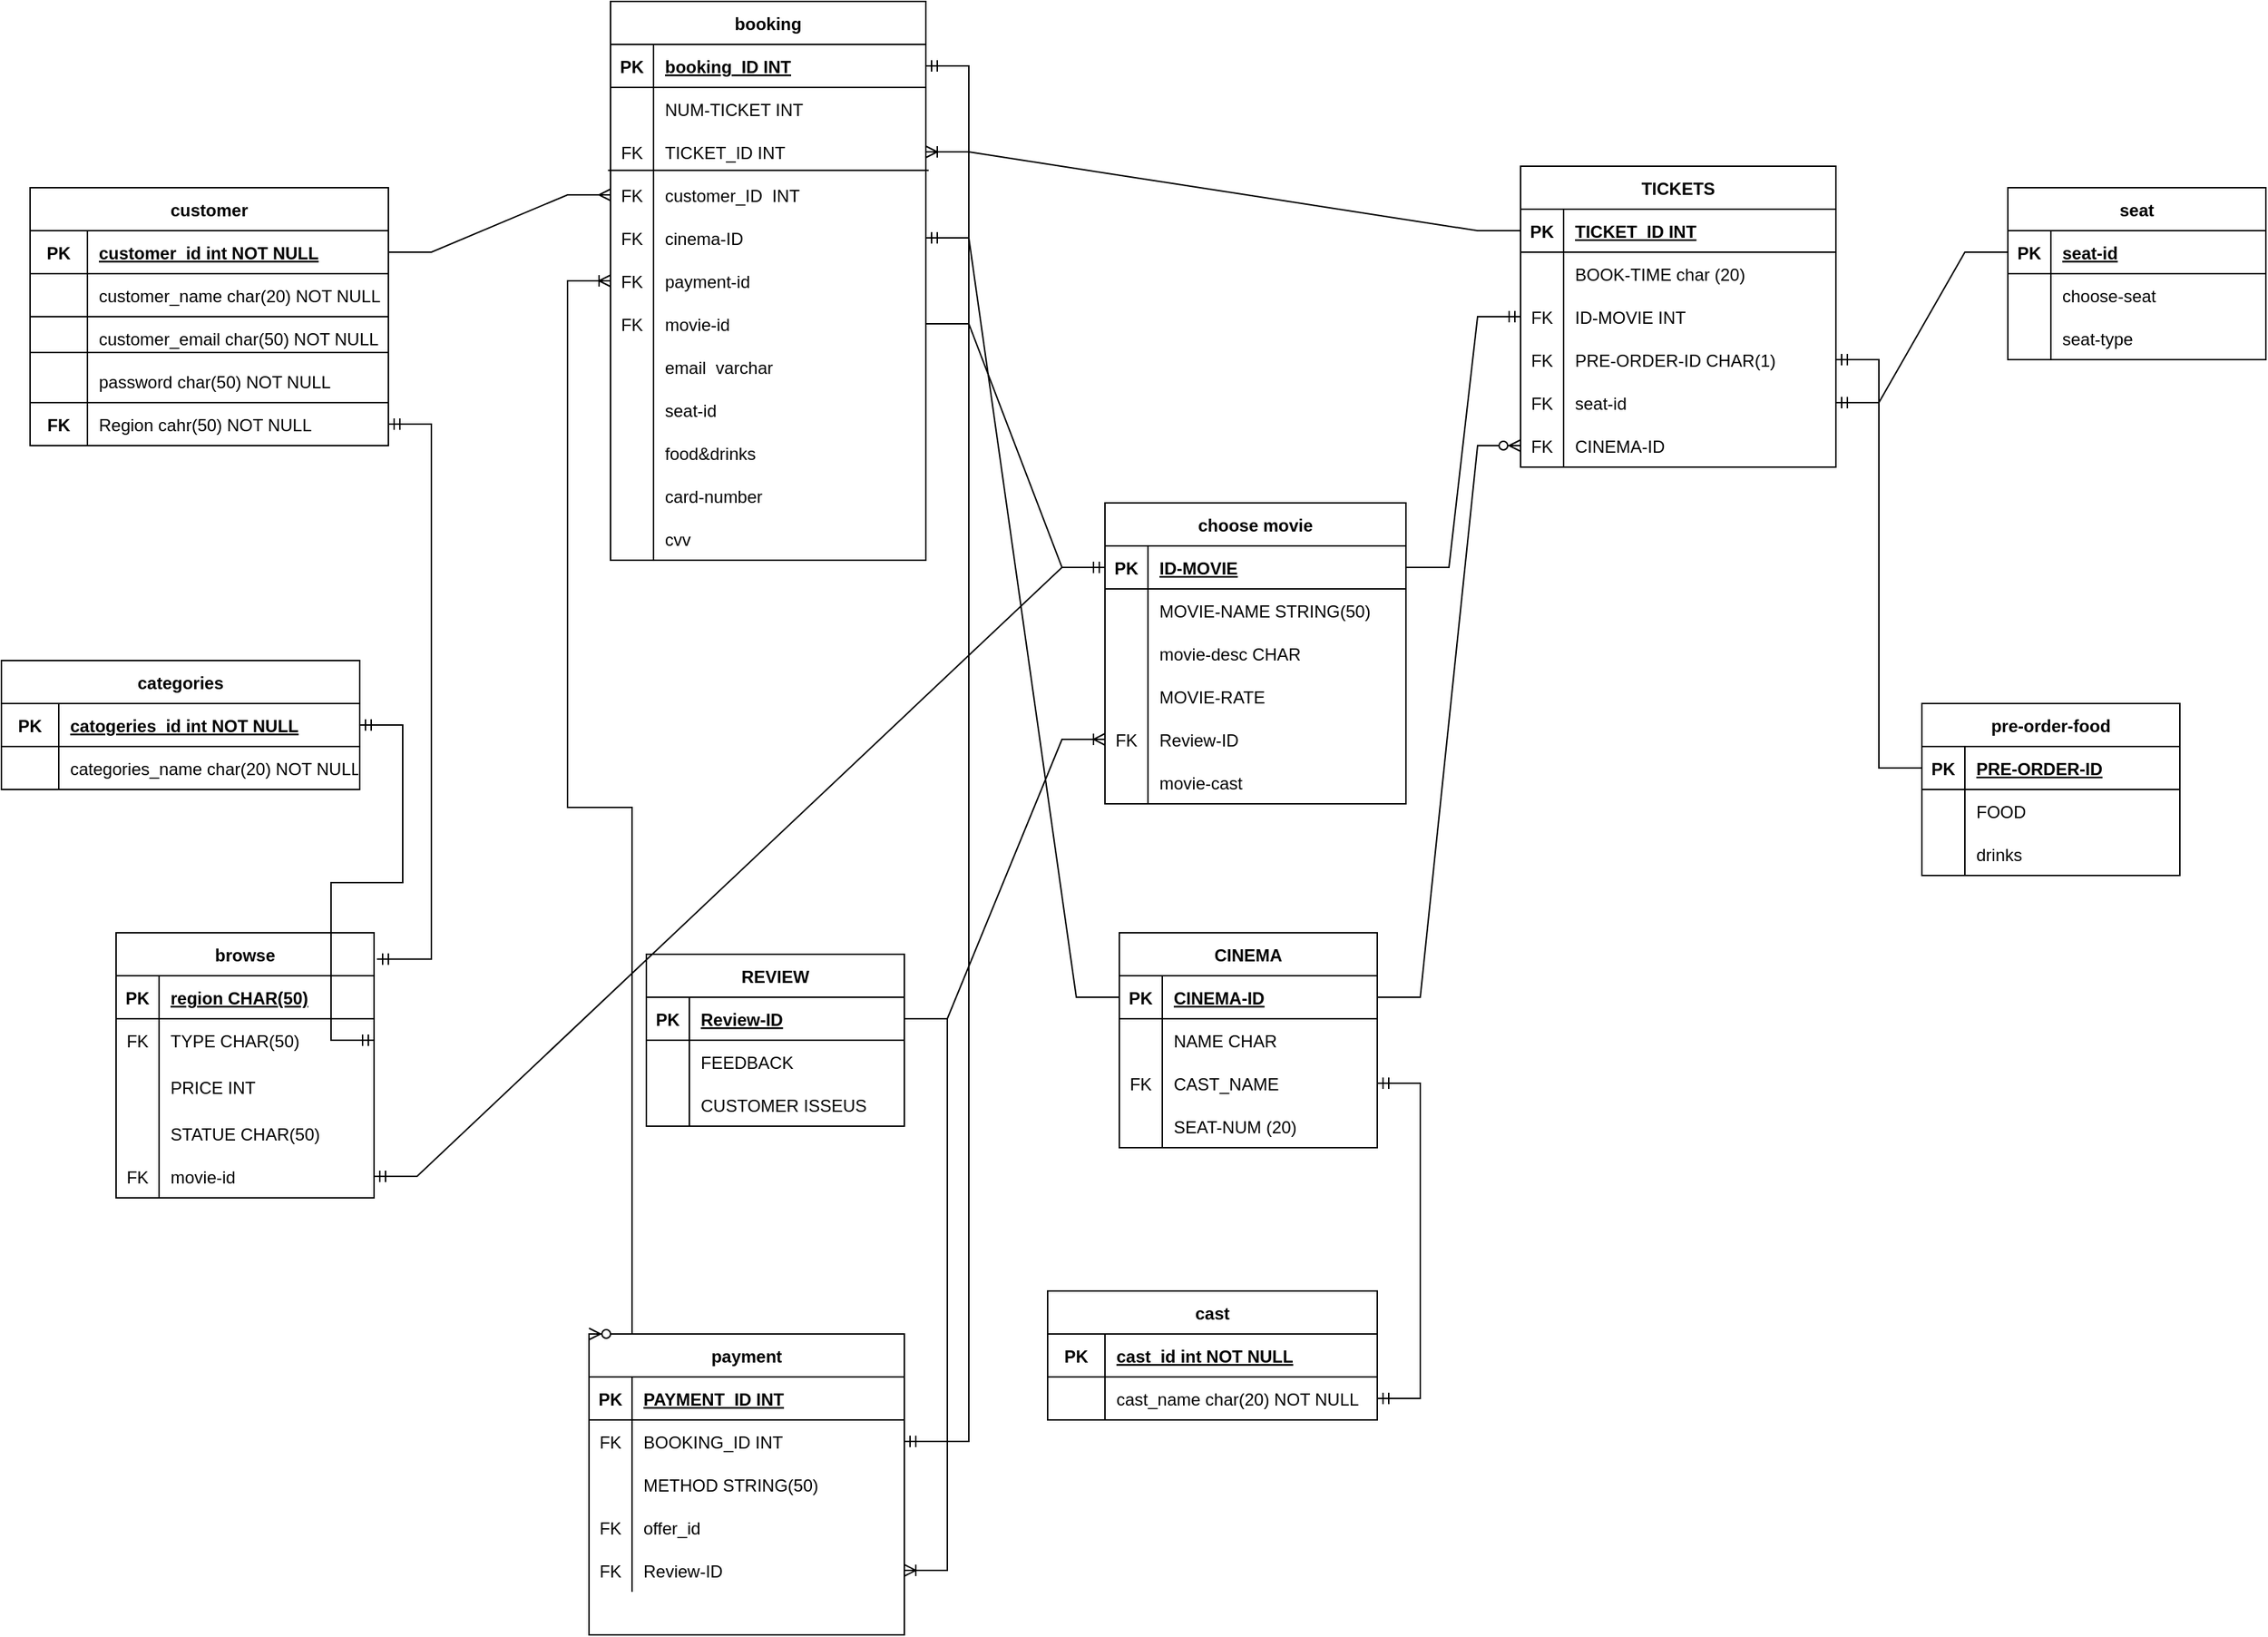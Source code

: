 <mxfile version="20.8.10" type="device"><diagram id="R2lEEEUBdFMjLlhIrx00" name="Page-1"><mxGraphModel dx="1641" dy="1936" grid="1" gridSize="10" guides="1" tooltips="1" connect="1" arrows="1" fold="1" page="1" pageScale="1" pageWidth="850" pageHeight="1100" math="0" shadow="0" extFonts="Permanent Marker^https://fonts.googleapis.com/css?family=Permanent+Marker"><root><mxCell id="0"/><mxCell id="1" parent="0"/><mxCell id="SWvstWEpzLiuhXdKqcDx-1" value="customer" style="shape=table;startSize=30;container=1;collapsible=1;childLayout=tableLayout;fixedRows=1;rowLines=0;fontStyle=1;align=center;resizeLast=1;" parent="1" vertex="1"><mxGeometry x="20" y="30" width="250.0" height="180" as="geometry"/></mxCell><mxCell id="SWvstWEpzLiuhXdKqcDx-2" value="" style="shape=tableRow;horizontal=0;startSize=0;swimlaneHead=0;swimlaneBody=0;fillColor=none;collapsible=0;dropTarget=0;points=[[0,0.5],[1,0.5]];portConstraint=eastwest;top=0;left=0;right=0;bottom=1;" parent="SWvstWEpzLiuhXdKqcDx-1" vertex="1"><mxGeometry y="30" width="250.0" height="30" as="geometry"/></mxCell><mxCell id="SWvstWEpzLiuhXdKqcDx-3" value="PK" style="shape=partialRectangle;connectable=0;fillColor=none;top=0;left=0;bottom=0;right=0;fontStyle=1;overflow=hidden;" parent="SWvstWEpzLiuhXdKqcDx-2" vertex="1"><mxGeometry width="40" height="30" as="geometry"><mxRectangle width="40" height="30" as="alternateBounds"/></mxGeometry></mxCell><mxCell id="SWvstWEpzLiuhXdKqcDx-4" value="customer_id int NOT NULL" style="shape=partialRectangle;connectable=0;fillColor=none;top=0;left=0;bottom=0;right=0;align=left;spacingLeft=6;fontStyle=5;overflow=hidden;" parent="SWvstWEpzLiuhXdKqcDx-2" vertex="1"><mxGeometry x="40" width="210.0" height="30" as="geometry"><mxRectangle width="210.0" height="30" as="alternateBounds"/></mxGeometry></mxCell><mxCell id="C-vyLk0tnHw3VtMMgP7b-27" value="" style="shape=partialRectangle;collapsible=0;dropTarget=0;pointerEvents=0;fillColor=none;points=[[0,0.5],[1,0.5]];portConstraint=eastwest;top=0;left=0;right=0;bottom=0;" parent="SWvstWEpzLiuhXdKqcDx-1" vertex="1"><mxGeometry y="60" width="250.0" height="30" as="geometry"/></mxCell><mxCell id="C-vyLk0tnHw3VtMMgP7b-28" value="" style="shape=partialRectangle;overflow=hidden;connectable=0;fillColor=none;top=0;left=0;bottom=0;right=0;" parent="C-vyLk0tnHw3VtMMgP7b-27" vertex="1"><mxGeometry width="40" height="30" as="geometry"><mxRectangle width="40" height="30" as="alternateBounds"/></mxGeometry></mxCell><mxCell id="C-vyLk0tnHw3VtMMgP7b-29" value="customer_name char(20) NOT NULL" style="shape=partialRectangle;overflow=hidden;connectable=0;fillColor=none;top=0;left=0;bottom=0;right=0;align=left;spacingLeft=6;" parent="C-vyLk0tnHw3VtMMgP7b-27" vertex="1"><mxGeometry x="40" width="210.0" height="30" as="geometry"><mxRectangle width="210.0" height="30" as="alternateBounds"/></mxGeometry></mxCell><mxCell id="SWvstWEpzLiuhXdKqcDx-14" value="" style="shape=tableRow;horizontal=0;startSize=0;swimlaneHead=0;swimlaneBody=0;fillColor=none;collapsible=0;dropTarget=0;points=[[0,0.5],[1,0.5]];portConstraint=eastwest;top=0;left=0;right=0;bottom=0;" parent="SWvstWEpzLiuhXdKqcDx-1" vertex="1"><mxGeometry y="90" width="250.0" height="30" as="geometry"/></mxCell><mxCell id="SWvstWEpzLiuhXdKqcDx-15" value="" style="shape=partialRectangle;connectable=0;fillColor=none;top=0;left=0;bottom=0;right=0;editable=1;overflow=hidden;" parent="SWvstWEpzLiuhXdKqcDx-14" vertex="1"><mxGeometry width="40" height="30" as="geometry"><mxRectangle width="40" height="30" as="alternateBounds"/></mxGeometry></mxCell><mxCell id="SWvstWEpzLiuhXdKqcDx-16" value="customer_email char(50) NOT NULL" style="shape=partialRectangle;connectable=0;fillColor=none;top=0;left=0;bottom=0;right=0;align=left;spacingLeft=6;overflow=hidden;" parent="SWvstWEpzLiuhXdKqcDx-14" vertex="1"><mxGeometry x="40" width="210.0" height="30" as="geometry"><mxRectangle width="210.0" height="30" as="alternateBounds"/></mxGeometry></mxCell><mxCell id="SWvstWEpzLiuhXdKqcDx-11" value="" style="shape=tableRow;horizontal=0;startSize=0;swimlaneHead=0;swimlaneBody=0;fillColor=none;collapsible=0;dropTarget=0;points=[[0,0.5],[1,0.5]];portConstraint=eastwest;top=0;left=0;right=0;bottom=0;" parent="SWvstWEpzLiuhXdKqcDx-1" vertex="1"><mxGeometry y="120" width="250.0" height="30" as="geometry"/></mxCell><mxCell id="SWvstWEpzLiuhXdKqcDx-12" value="" style="shape=partialRectangle;connectable=0;fillColor=none;top=0;left=0;bottom=0;right=0;editable=1;overflow=hidden;" parent="SWvstWEpzLiuhXdKqcDx-11" vertex="1"><mxGeometry width="40" height="30" as="geometry"><mxRectangle width="40" height="30" as="alternateBounds"/></mxGeometry></mxCell><mxCell id="SWvstWEpzLiuhXdKqcDx-13" value="password char(50) NOT NULL" style="shape=partialRectangle;connectable=0;fillColor=none;top=0;left=0;bottom=0;right=0;align=left;spacingLeft=6;overflow=hidden;" parent="SWvstWEpzLiuhXdKqcDx-11" vertex="1"><mxGeometry x="40" width="210.0" height="30" as="geometry"><mxRectangle width="210.0" height="30" as="alternateBounds"/></mxGeometry></mxCell><mxCell id="C-vyLk0tnHw3VtMMgP7b-24" value="" style="shape=partialRectangle;collapsible=0;dropTarget=0;pointerEvents=0;fillColor=none;points=[[0,0.5],[1,0.5]];portConstraint=eastwest;top=0;left=0;right=0;bottom=1;" parent="SWvstWEpzLiuhXdKqcDx-1" vertex="1"><mxGeometry y="150" width="250.0" height="30" as="geometry"/></mxCell><mxCell id="C-vyLk0tnHw3VtMMgP7b-25" value="FK" style="shape=partialRectangle;overflow=hidden;connectable=0;fillColor=none;top=0;left=0;bottom=0;right=0;fontStyle=1;" parent="C-vyLk0tnHw3VtMMgP7b-24" vertex="1"><mxGeometry width="40" height="30" as="geometry"><mxRectangle width="40" height="30" as="alternateBounds"/></mxGeometry></mxCell><mxCell id="C-vyLk0tnHw3VtMMgP7b-26" value="Region cahr(50) NOT NULL" style="shape=partialRectangle;overflow=hidden;connectable=0;fillColor=none;top=0;left=0;bottom=0;right=0;align=left;spacingLeft=6;fontStyle=0;" parent="C-vyLk0tnHw3VtMMgP7b-24" vertex="1"><mxGeometry x="40" width="210.0" height="30" as="geometry"><mxRectangle width="210.0" height="30" as="alternateBounds"/></mxGeometry></mxCell><mxCell id="SWvstWEpzLiuhXdKqcDx-17" value="" style="line;strokeWidth=1;rotatable=0;dashed=0;labelPosition=right;align=left;verticalAlign=middle;spacingTop=0;spacingLeft=6;points=[];portConstraint=eastwest;" parent="1" vertex="1"><mxGeometry x="20" y="115" width="250" height="10" as="geometry"/></mxCell><mxCell id="SWvstWEpzLiuhXdKqcDx-19" value="" style="line;strokeWidth=1;rotatable=0;dashed=0;labelPosition=right;align=left;verticalAlign=middle;spacingTop=0;spacingLeft=6;points=[];portConstraint=eastwest;" parent="1" vertex="1"><mxGeometry x="20" y="140" width="250" height="10" as="geometry"/></mxCell><mxCell id="SWvstWEpzLiuhXdKqcDx-20" value="payment" style="shape=table;startSize=30;container=1;collapsible=1;childLayout=tableLayout;fixedRows=1;rowLines=0;fontStyle=1;align=center;resizeLast=1;" parent="1" vertex="1"><mxGeometry x="410" y="830" width="220" height="210" as="geometry"/></mxCell><mxCell id="SWvstWEpzLiuhXdKqcDx-21" value="" style="shape=tableRow;horizontal=0;startSize=0;swimlaneHead=0;swimlaneBody=0;fillColor=none;collapsible=0;dropTarget=0;points=[[0,0.5],[1,0.5]];portConstraint=eastwest;top=0;left=0;right=0;bottom=1;" parent="SWvstWEpzLiuhXdKqcDx-20" vertex="1"><mxGeometry y="30" width="220" height="30" as="geometry"/></mxCell><mxCell id="SWvstWEpzLiuhXdKqcDx-22" value="PK" style="shape=partialRectangle;connectable=0;fillColor=none;top=0;left=0;bottom=0;right=0;fontStyle=1;overflow=hidden;" parent="SWvstWEpzLiuhXdKqcDx-21" vertex="1"><mxGeometry width="30" height="30" as="geometry"><mxRectangle width="30" height="30" as="alternateBounds"/></mxGeometry></mxCell><mxCell id="SWvstWEpzLiuhXdKqcDx-23" value="PAYMENT_ID INT" style="shape=partialRectangle;connectable=0;fillColor=none;top=0;left=0;bottom=0;right=0;align=left;spacingLeft=6;fontStyle=5;overflow=hidden;" parent="SWvstWEpzLiuhXdKqcDx-21" vertex="1"><mxGeometry x="30" width="190" height="30" as="geometry"><mxRectangle width="190" height="30" as="alternateBounds"/></mxGeometry></mxCell><mxCell id="SWvstWEpzLiuhXdKqcDx-24" value="" style="shape=tableRow;horizontal=0;startSize=0;swimlaneHead=0;swimlaneBody=0;fillColor=none;collapsible=0;dropTarget=0;points=[[0,0.5],[1,0.5]];portConstraint=eastwest;top=0;left=0;right=0;bottom=0;" parent="SWvstWEpzLiuhXdKqcDx-20" vertex="1"><mxGeometry y="60" width="220" height="30" as="geometry"/></mxCell><mxCell id="SWvstWEpzLiuhXdKqcDx-25" value="FK" style="shape=partialRectangle;connectable=0;fillColor=none;top=0;left=0;bottom=0;right=0;editable=1;overflow=hidden;" parent="SWvstWEpzLiuhXdKqcDx-24" vertex="1"><mxGeometry width="30" height="30" as="geometry"><mxRectangle width="30" height="30" as="alternateBounds"/></mxGeometry></mxCell><mxCell id="SWvstWEpzLiuhXdKqcDx-26" value="BOOKING_ID INT" style="shape=partialRectangle;connectable=0;fillColor=none;top=0;left=0;bottom=0;right=0;align=left;spacingLeft=6;overflow=hidden;" parent="SWvstWEpzLiuhXdKqcDx-24" vertex="1"><mxGeometry x="30" width="190" height="30" as="geometry"><mxRectangle width="190" height="30" as="alternateBounds"/></mxGeometry></mxCell><mxCell id="SWvstWEpzLiuhXdKqcDx-49" value="" style="shape=tableRow;horizontal=0;startSize=0;swimlaneHead=0;swimlaneBody=0;fillColor=none;collapsible=0;dropTarget=0;points=[[0,0.5],[1,0.5]];portConstraint=eastwest;top=0;left=0;right=0;bottom=0;" parent="SWvstWEpzLiuhXdKqcDx-20" vertex="1"><mxGeometry y="90" width="220" height="30" as="geometry"/></mxCell><mxCell id="SWvstWEpzLiuhXdKqcDx-50" value="" style="shape=partialRectangle;connectable=0;fillColor=none;top=0;left=0;bottom=0;right=0;editable=1;overflow=hidden;" parent="SWvstWEpzLiuhXdKqcDx-49" vertex="1"><mxGeometry width="30" height="30" as="geometry"><mxRectangle width="30" height="30" as="alternateBounds"/></mxGeometry></mxCell><mxCell id="SWvstWEpzLiuhXdKqcDx-51" value="METHOD STRING(50)" style="shape=partialRectangle;connectable=0;fillColor=none;top=0;left=0;bottom=0;right=0;align=left;spacingLeft=6;overflow=hidden;" parent="SWvstWEpzLiuhXdKqcDx-49" vertex="1"><mxGeometry x="30" width="190" height="30" as="geometry"><mxRectangle width="190" height="30" as="alternateBounds"/></mxGeometry></mxCell><mxCell id="SWvstWEpzLiuhXdKqcDx-125" value="" style="shape=tableRow;horizontal=0;startSize=0;swimlaneHead=0;swimlaneBody=0;fillColor=none;collapsible=0;dropTarget=0;points=[[0,0.5],[1,0.5]];portConstraint=eastwest;top=0;left=0;right=0;bottom=0;" parent="SWvstWEpzLiuhXdKqcDx-20" vertex="1"><mxGeometry y="120" width="220" height="30" as="geometry"/></mxCell><mxCell id="SWvstWEpzLiuhXdKqcDx-126" value="FK" style="shape=partialRectangle;connectable=0;fillColor=none;top=0;left=0;bottom=0;right=0;editable=1;overflow=hidden;" parent="SWvstWEpzLiuhXdKqcDx-125" vertex="1"><mxGeometry width="30" height="30" as="geometry"><mxRectangle width="30" height="30" as="alternateBounds"/></mxGeometry></mxCell><mxCell id="SWvstWEpzLiuhXdKqcDx-127" value="offer_id" style="shape=partialRectangle;connectable=0;fillColor=none;top=0;left=0;bottom=0;right=0;align=left;spacingLeft=6;overflow=hidden;" parent="SWvstWEpzLiuhXdKqcDx-125" vertex="1"><mxGeometry x="30" width="190" height="30" as="geometry"><mxRectangle width="190" height="30" as="alternateBounds"/></mxGeometry></mxCell><mxCell id="uTU3K6FhyHR-DXhKUx5T-53" value="" style="shape=tableRow;horizontal=0;startSize=0;swimlaneHead=0;swimlaneBody=0;fillColor=none;collapsible=0;dropTarget=0;points=[[0,0.5],[1,0.5]];portConstraint=eastwest;top=0;left=0;right=0;bottom=0;" parent="SWvstWEpzLiuhXdKqcDx-20" vertex="1"><mxGeometry y="150" width="220" height="30" as="geometry"/></mxCell><mxCell id="uTU3K6FhyHR-DXhKUx5T-54" value="FK" style="shape=partialRectangle;connectable=0;fillColor=none;top=0;left=0;bottom=0;right=0;fontStyle=0;overflow=hidden;" parent="uTU3K6FhyHR-DXhKUx5T-53" vertex="1"><mxGeometry width="30" height="30" as="geometry"><mxRectangle width="30" height="30" as="alternateBounds"/></mxGeometry></mxCell><mxCell id="uTU3K6FhyHR-DXhKUx5T-55" value="Review-ID" style="shape=partialRectangle;connectable=0;fillColor=none;top=0;left=0;bottom=0;right=0;align=left;spacingLeft=6;fontStyle=0;overflow=hidden;" parent="uTU3K6FhyHR-DXhKUx5T-53" vertex="1"><mxGeometry x="30" width="190" height="30" as="geometry"><mxRectangle width="190" height="30" as="alternateBounds"/></mxGeometry></mxCell><mxCell id="SWvstWEpzLiuhXdKqcDx-34" value="booking" style="shape=table;startSize=30;container=1;collapsible=1;childLayout=tableLayout;fixedRows=1;rowLines=0;fontStyle=1;align=center;resizeLast=1;" parent="1" vertex="1"><mxGeometry x="425" y="-100" width="220" height="390" as="geometry"/></mxCell><mxCell id="SWvstWEpzLiuhXdKqcDx-35" value="" style="shape=tableRow;horizontal=0;startSize=0;swimlaneHead=0;swimlaneBody=0;fillColor=none;collapsible=0;dropTarget=0;points=[[0,0.5],[1,0.5]];portConstraint=eastwest;top=0;left=0;right=0;bottom=1;" parent="SWvstWEpzLiuhXdKqcDx-34" vertex="1"><mxGeometry y="30" width="220" height="30" as="geometry"/></mxCell><mxCell id="SWvstWEpzLiuhXdKqcDx-36" value="PK" style="shape=partialRectangle;connectable=0;fillColor=none;top=0;left=0;bottom=0;right=0;fontStyle=1;overflow=hidden;" parent="SWvstWEpzLiuhXdKqcDx-35" vertex="1"><mxGeometry width="30" height="30" as="geometry"><mxRectangle width="30" height="30" as="alternateBounds"/></mxGeometry></mxCell><mxCell id="SWvstWEpzLiuhXdKqcDx-37" value="booking_ID INT" style="shape=partialRectangle;connectable=0;fillColor=none;top=0;left=0;bottom=0;right=0;align=left;spacingLeft=6;fontStyle=5;overflow=hidden;" parent="SWvstWEpzLiuhXdKqcDx-35" vertex="1"><mxGeometry x="30" width="190" height="30" as="geometry"><mxRectangle width="190" height="30" as="alternateBounds"/></mxGeometry></mxCell><mxCell id="SWvstWEpzLiuhXdKqcDx-72" value="" style="shape=tableRow;horizontal=0;startSize=0;swimlaneHead=0;swimlaneBody=0;fillColor=none;collapsible=0;dropTarget=0;points=[[0,0.5],[1,0.5]];portConstraint=eastwest;top=0;left=0;right=0;bottom=0;" parent="SWvstWEpzLiuhXdKqcDx-34" vertex="1"><mxGeometry y="60" width="220" height="30" as="geometry"/></mxCell><mxCell id="SWvstWEpzLiuhXdKqcDx-73" value="" style="shape=partialRectangle;connectable=0;fillColor=none;top=0;left=0;bottom=0;right=0;editable=1;overflow=hidden;" parent="SWvstWEpzLiuhXdKqcDx-72" vertex="1"><mxGeometry width="30" height="30" as="geometry"><mxRectangle width="30" height="30" as="alternateBounds"/></mxGeometry></mxCell><mxCell id="SWvstWEpzLiuhXdKqcDx-74" value="NUM-TICKET INT" style="shape=partialRectangle;connectable=0;fillColor=none;top=0;left=0;bottom=0;right=0;align=left;spacingLeft=6;overflow=hidden;" parent="SWvstWEpzLiuhXdKqcDx-72" vertex="1"><mxGeometry x="30" width="190" height="30" as="geometry"><mxRectangle width="190" height="30" as="alternateBounds"/></mxGeometry></mxCell><mxCell id="SWvstWEpzLiuhXdKqcDx-38" value="" style="shape=tableRow;horizontal=0;startSize=0;swimlaneHead=0;swimlaneBody=0;fillColor=none;collapsible=0;dropTarget=0;points=[[0,0.5],[1,0.5]];portConstraint=eastwest;top=0;left=0;right=0;bottom=0;" parent="SWvstWEpzLiuhXdKqcDx-34" vertex="1"><mxGeometry y="90" width="220" height="30" as="geometry"/></mxCell><mxCell id="SWvstWEpzLiuhXdKqcDx-39" value="FK" style="shape=partialRectangle;connectable=0;fillColor=none;top=0;left=0;bottom=0;right=0;editable=1;overflow=hidden;" parent="SWvstWEpzLiuhXdKqcDx-38" vertex="1"><mxGeometry width="30" height="30" as="geometry"><mxRectangle width="30" height="30" as="alternateBounds"/></mxGeometry></mxCell><mxCell id="SWvstWEpzLiuhXdKqcDx-40" value="TICKET_ID INT" style="shape=partialRectangle;connectable=0;fillColor=none;top=0;left=0;bottom=0;right=0;align=left;spacingLeft=6;overflow=hidden;" parent="SWvstWEpzLiuhXdKqcDx-38" vertex="1"><mxGeometry x="30" width="190" height="30" as="geometry"><mxRectangle width="190" height="30" as="alternateBounds"/></mxGeometry></mxCell><mxCell id="SWvstWEpzLiuhXdKqcDx-41" value="" style="shape=tableRow;horizontal=0;startSize=0;swimlaneHead=0;swimlaneBody=0;fillColor=none;collapsible=0;dropTarget=0;points=[[0,0.5],[1,0.5]];portConstraint=eastwest;top=0;left=0;right=0;bottom=0;" parent="SWvstWEpzLiuhXdKqcDx-34" vertex="1"><mxGeometry y="120" width="220" height="30" as="geometry"/></mxCell><mxCell id="SWvstWEpzLiuhXdKqcDx-42" value="FK" style="shape=partialRectangle;connectable=0;fillColor=none;top=0;left=0;bottom=0;right=0;editable=1;overflow=hidden;" parent="SWvstWEpzLiuhXdKqcDx-41" vertex="1"><mxGeometry width="30" height="30" as="geometry"><mxRectangle width="30" height="30" as="alternateBounds"/></mxGeometry></mxCell><mxCell id="SWvstWEpzLiuhXdKqcDx-43" value="customer_ID  INT" style="shape=partialRectangle;connectable=0;fillColor=none;top=0;left=0;bottom=0;right=0;align=left;spacingLeft=6;overflow=hidden;" parent="SWvstWEpzLiuhXdKqcDx-41" vertex="1"><mxGeometry x="30" width="190" height="30" as="geometry"><mxRectangle width="190" height="30" as="alternateBounds"/></mxGeometry></mxCell><mxCell id="pk9RW73mYHtOt0r6RDSX-1" value="" style="shape=tableRow;horizontal=0;startSize=0;swimlaneHead=0;swimlaneBody=0;fillColor=none;collapsible=0;dropTarget=0;points=[[0,0.5],[1,0.5]];portConstraint=eastwest;top=0;left=0;right=0;bottom=0;" parent="SWvstWEpzLiuhXdKqcDx-34" vertex="1"><mxGeometry y="150" width="220" height="30" as="geometry"/></mxCell><mxCell id="pk9RW73mYHtOt0r6RDSX-2" value="FK" style="shape=partialRectangle;connectable=0;fillColor=none;top=0;left=0;bottom=0;right=0;fontStyle=0;overflow=hidden;" parent="pk9RW73mYHtOt0r6RDSX-1" vertex="1"><mxGeometry width="30" height="30" as="geometry"><mxRectangle width="30" height="30" as="alternateBounds"/></mxGeometry></mxCell><mxCell id="pk9RW73mYHtOt0r6RDSX-3" value="cinema-ID" style="shape=partialRectangle;connectable=0;fillColor=none;top=0;left=0;bottom=0;right=0;align=left;spacingLeft=6;fontStyle=0;overflow=hidden;" parent="pk9RW73mYHtOt0r6RDSX-1" vertex="1"><mxGeometry x="30" width="190" height="30" as="geometry"><mxRectangle width="190" height="30" as="alternateBounds"/></mxGeometry></mxCell><mxCell id="pk9RW73mYHtOt0r6RDSX-4" value="" style="endArrow=none;html=1;rounded=0;exitX=-0.008;exitY=0.931;exitDx=0;exitDy=0;exitPerimeter=0;entryX=1.009;entryY=0.931;entryDx=0;entryDy=0;entryPerimeter=0;" parent="SWvstWEpzLiuhXdKqcDx-34" source="SWvstWEpzLiuhXdKqcDx-38" target="SWvstWEpzLiuhXdKqcDx-38" edge="1"><mxGeometry relative="1" as="geometry"><mxPoint x="170" y="370" as="sourcePoint"/><mxPoint x="330" y="370" as="targetPoint"/></mxGeometry></mxCell><mxCell id="uTU3K6FhyHR-DXhKUx5T-5" value="" style="shape=tableRow;horizontal=0;startSize=0;swimlaneHead=0;swimlaneBody=0;fillColor=none;collapsible=0;dropTarget=0;points=[[0,0.5],[1,0.5]];portConstraint=eastwest;top=0;left=0;right=0;bottom=0;" parent="SWvstWEpzLiuhXdKqcDx-34" vertex="1"><mxGeometry y="180" width="220" height="30" as="geometry"/></mxCell><mxCell id="uTU3K6FhyHR-DXhKUx5T-6" value="FK" style="shape=partialRectangle;connectable=0;fillColor=none;top=0;left=0;bottom=0;right=0;fontStyle=0;overflow=hidden;" parent="uTU3K6FhyHR-DXhKUx5T-5" vertex="1"><mxGeometry width="30" height="30" as="geometry"><mxRectangle width="30" height="30" as="alternateBounds"/></mxGeometry></mxCell><mxCell id="uTU3K6FhyHR-DXhKUx5T-7" value="payment-id" style="shape=partialRectangle;connectable=0;fillColor=none;top=0;left=0;bottom=0;right=0;align=left;spacingLeft=6;fontStyle=0;overflow=hidden;" parent="uTU3K6FhyHR-DXhKUx5T-5" vertex="1"><mxGeometry x="30" width="190" height="30" as="geometry"><mxRectangle width="190" height="30" as="alternateBounds"/></mxGeometry></mxCell><mxCell id="uTU3K6FhyHR-DXhKUx5T-10" value="" style="shape=tableRow;horizontal=0;startSize=0;swimlaneHead=0;swimlaneBody=0;fillColor=none;collapsible=0;dropTarget=0;points=[[0,0.5],[1,0.5]];portConstraint=eastwest;top=0;left=0;right=0;bottom=0;" parent="SWvstWEpzLiuhXdKqcDx-34" vertex="1"><mxGeometry y="210" width="220" height="30" as="geometry"/></mxCell><mxCell id="uTU3K6FhyHR-DXhKUx5T-11" value="FK" style="shape=partialRectangle;connectable=0;fillColor=none;top=0;left=0;bottom=0;right=0;fontStyle=0;overflow=hidden;" parent="uTU3K6FhyHR-DXhKUx5T-10" vertex="1"><mxGeometry width="30" height="30" as="geometry"><mxRectangle width="30" height="30" as="alternateBounds"/></mxGeometry></mxCell><mxCell id="uTU3K6FhyHR-DXhKUx5T-12" value="movie-id" style="shape=partialRectangle;connectable=0;fillColor=none;top=0;left=0;bottom=0;right=0;align=left;spacingLeft=6;fontStyle=0;overflow=hidden;" parent="uTU3K6FhyHR-DXhKUx5T-10" vertex="1"><mxGeometry x="30" width="190" height="30" as="geometry"><mxRectangle width="190" height="30" as="alternateBounds"/></mxGeometry></mxCell><mxCell id="bgnMA7br6ltaajG6ks-r-27" value="" style="shape=tableRow;horizontal=0;startSize=0;swimlaneHead=0;swimlaneBody=0;fillColor=none;collapsible=0;dropTarget=0;points=[[0,0.5],[1,0.5]];portConstraint=eastwest;top=0;left=0;right=0;bottom=0;" vertex="1" parent="SWvstWEpzLiuhXdKqcDx-34"><mxGeometry y="240" width="220" height="30" as="geometry"/></mxCell><mxCell id="bgnMA7br6ltaajG6ks-r-28" value="" style="shape=partialRectangle;connectable=0;fillColor=none;top=0;left=0;bottom=0;right=0;editable=1;overflow=hidden;" vertex="1" parent="bgnMA7br6ltaajG6ks-r-27"><mxGeometry width="30" height="30" as="geometry"><mxRectangle width="30" height="30" as="alternateBounds"/></mxGeometry></mxCell><mxCell id="bgnMA7br6ltaajG6ks-r-29" value="email  varchar" style="shape=partialRectangle;connectable=0;fillColor=none;top=0;left=0;bottom=0;right=0;align=left;spacingLeft=6;overflow=hidden;" vertex="1" parent="bgnMA7br6ltaajG6ks-r-27"><mxGeometry x="30" width="190" height="30" as="geometry"><mxRectangle width="190" height="30" as="alternateBounds"/></mxGeometry></mxCell><mxCell id="bgnMA7br6ltaajG6ks-r-30" value="" style="shape=tableRow;horizontal=0;startSize=0;swimlaneHead=0;swimlaneBody=0;fillColor=none;collapsible=0;dropTarget=0;points=[[0,0.5],[1,0.5]];portConstraint=eastwest;top=0;left=0;right=0;bottom=0;" vertex="1" parent="SWvstWEpzLiuhXdKqcDx-34"><mxGeometry y="270" width="220" height="30" as="geometry"/></mxCell><mxCell id="bgnMA7br6ltaajG6ks-r-31" value="" style="shape=partialRectangle;connectable=0;fillColor=none;top=0;left=0;bottom=0;right=0;editable=1;overflow=hidden;" vertex="1" parent="bgnMA7br6ltaajG6ks-r-30"><mxGeometry width="30" height="30" as="geometry"><mxRectangle width="30" height="30" as="alternateBounds"/></mxGeometry></mxCell><mxCell id="bgnMA7br6ltaajG6ks-r-32" value="seat-id" style="shape=partialRectangle;connectable=0;fillColor=none;top=0;left=0;bottom=0;right=0;align=left;spacingLeft=6;overflow=hidden;" vertex="1" parent="bgnMA7br6ltaajG6ks-r-30"><mxGeometry x="30" width="190" height="30" as="geometry"><mxRectangle width="190" height="30" as="alternateBounds"/></mxGeometry></mxCell><mxCell id="bgnMA7br6ltaajG6ks-r-33" value="" style="shape=tableRow;horizontal=0;startSize=0;swimlaneHead=0;swimlaneBody=0;fillColor=none;collapsible=0;dropTarget=0;points=[[0,0.5],[1,0.5]];portConstraint=eastwest;top=0;left=0;right=0;bottom=0;" vertex="1" parent="SWvstWEpzLiuhXdKqcDx-34"><mxGeometry y="300" width="220" height="30" as="geometry"/></mxCell><mxCell id="bgnMA7br6ltaajG6ks-r-34" value="" style="shape=partialRectangle;connectable=0;fillColor=none;top=0;left=0;bottom=0;right=0;editable=1;overflow=hidden;" vertex="1" parent="bgnMA7br6ltaajG6ks-r-33"><mxGeometry width="30" height="30" as="geometry"><mxRectangle width="30" height="30" as="alternateBounds"/></mxGeometry></mxCell><mxCell id="bgnMA7br6ltaajG6ks-r-35" value="food&amp;drinks" style="shape=partialRectangle;connectable=0;fillColor=none;top=0;left=0;bottom=0;right=0;align=left;spacingLeft=6;overflow=hidden;" vertex="1" parent="bgnMA7br6ltaajG6ks-r-33"><mxGeometry x="30" width="190" height="30" as="geometry"><mxRectangle width="190" height="30" as="alternateBounds"/></mxGeometry></mxCell><mxCell id="bgnMA7br6ltaajG6ks-r-36" value="" style="shape=tableRow;horizontal=0;startSize=0;swimlaneHead=0;swimlaneBody=0;fillColor=none;collapsible=0;dropTarget=0;points=[[0,0.5],[1,0.5]];portConstraint=eastwest;top=0;left=0;right=0;bottom=0;" vertex="1" parent="SWvstWEpzLiuhXdKqcDx-34"><mxGeometry y="330" width="220" height="30" as="geometry"/></mxCell><mxCell id="bgnMA7br6ltaajG6ks-r-37" value="" style="shape=partialRectangle;connectable=0;fillColor=none;top=0;left=0;bottom=0;right=0;editable=1;overflow=hidden;" vertex="1" parent="bgnMA7br6ltaajG6ks-r-36"><mxGeometry width="30" height="30" as="geometry"><mxRectangle width="30" height="30" as="alternateBounds"/></mxGeometry></mxCell><mxCell id="bgnMA7br6ltaajG6ks-r-38" value="card-number" style="shape=partialRectangle;connectable=0;fillColor=none;top=0;left=0;bottom=0;right=0;align=left;spacingLeft=6;overflow=hidden;" vertex="1" parent="bgnMA7br6ltaajG6ks-r-36"><mxGeometry x="30" width="190" height="30" as="geometry"><mxRectangle width="190" height="30" as="alternateBounds"/></mxGeometry></mxCell><mxCell id="bgnMA7br6ltaajG6ks-r-39" value="" style="shape=tableRow;horizontal=0;startSize=0;swimlaneHead=0;swimlaneBody=0;fillColor=none;collapsible=0;dropTarget=0;points=[[0,0.5],[1,0.5]];portConstraint=eastwest;top=0;left=0;right=0;bottom=0;" vertex="1" parent="SWvstWEpzLiuhXdKqcDx-34"><mxGeometry y="360" width="220" height="30" as="geometry"/></mxCell><mxCell id="bgnMA7br6ltaajG6ks-r-40" value="" style="shape=partialRectangle;connectable=0;fillColor=none;top=0;left=0;bottom=0;right=0;editable=1;overflow=hidden;" vertex="1" parent="bgnMA7br6ltaajG6ks-r-39"><mxGeometry width="30" height="30" as="geometry"><mxRectangle width="30" height="30" as="alternateBounds"/></mxGeometry></mxCell><mxCell id="bgnMA7br6ltaajG6ks-r-41" value="cvv" style="shape=partialRectangle;connectable=0;fillColor=none;top=0;left=0;bottom=0;right=0;align=left;spacingLeft=6;overflow=hidden;" vertex="1" parent="bgnMA7br6ltaajG6ks-r-39"><mxGeometry x="30" width="190" height="30" as="geometry"><mxRectangle width="190" height="30" as="alternateBounds"/></mxGeometry></mxCell><mxCell id="SWvstWEpzLiuhXdKqcDx-47" value="" style="edgeStyle=entityRelationEdgeStyle;fontSize=12;html=1;endArrow=ERmany;rounded=0;exitX=1;exitY=0.5;exitDx=0;exitDy=0;entryX=0;entryY=0.5;entryDx=0;entryDy=0;" parent="1" source="SWvstWEpzLiuhXdKqcDx-2" target="SWvstWEpzLiuhXdKqcDx-41" edge="1"><mxGeometry width="100" height="100" relative="1" as="geometry"><mxPoint x="360" y="300" as="sourcePoint"/><mxPoint x="460" y="200" as="targetPoint"/></mxGeometry></mxCell><mxCell id="SWvstWEpzLiuhXdKqcDx-48" value="" style="edgeStyle=entityRelationEdgeStyle;fontSize=12;html=1;endArrow=ERmandOne;startArrow=ERmandOne;rounded=0;exitX=1;exitY=0.5;exitDx=0;exitDy=0;" parent="1" source="SWvstWEpzLiuhXdKqcDx-24" target="SWvstWEpzLiuhXdKqcDx-35" edge="1"><mxGeometry width="100" height="100" relative="1" as="geometry"><mxPoint x="450" y="337" as="sourcePoint"/><mxPoint x="550" y="200" as="targetPoint"/></mxGeometry></mxCell><mxCell id="SWvstWEpzLiuhXdKqcDx-53" value="TICKETS" style="shape=table;startSize=30;container=1;collapsible=1;childLayout=tableLayout;fixedRows=1;rowLines=0;fontStyle=1;align=center;resizeLast=1;" parent="1" vertex="1"><mxGeometry x="1060" y="15" width="220" height="210" as="geometry"/></mxCell><mxCell id="SWvstWEpzLiuhXdKqcDx-54" value="" style="shape=tableRow;horizontal=0;startSize=0;swimlaneHead=0;swimlaneBody=0;fillColor=none;collapsible=0;dropTarget=0;points=[[0,0.5],[1,0.5]];portConstraint=eastwest;top=0;left=0;right=0;bottom=1;" parent="SWvstWEpzLiuhXdKqcDx-53" vertex="1"><mxGeometry y="30" width="220" height="30" as="geometry"/></mxCell><mxCell id="SWvstWEpzLiuhXdKqcDx-55" value="PK" style="shape=partialRectangle;connectable=0;fillColor=none;top=0;left=0;bottom=0;right=0;fontStyle=1;overflow=hidden;" parent="SWvstWEpzLiuhXdKqcDx-54" vertex="1"><mxGeometry width="30" height="30" as="geometry"><mxRectangle width="30" height="30" as="alternateBounds"/></mxGeometry></mxCell><mxCell id="SWvstWEpzLiuhXdKqcDx-56" value="TICKET_ID INT" style="shape=partialRectangle;connectable=0;fillColor=none;top=0;left=0;bottom=0;right=0;align=left;spacingLeft=6;fontStyle=5;overflow=hidden;" parent="SWvstWEpzLiuhXdKqcDx-54" vertex="1"><mxGeometry x="30" width="190" height="30" as="geometry"><mxRectangle width="190" height="30" as="alternateBounds"/></mxGeometry></mxCell><mxCell id="SWvstWEpzLiuhXdKqcDx-60" value="" style="shape=tableRow;horizontal=0;startSize=0;swimlaneHead=0;swimlaneBody=0;fillColor=none;collapsible=0;dropTarget=0;points=[[0,0.5],[1,0.5]];portConstraint=eastwest;top=0;left=0;right=0;bottom=0;" parent="SWvstWEpzLiuhXdKqcDx-53" vertex="1"><mxGeometry y="60" width="220" height="30" as="geometry"/></mxCell><mxCell id="SWvstWEpzLiuhXdKqcDx-61" value="" style="shape=partialRectangle;connectable=0;fillColor=none;top=0;left=0;bottom=0;right=0;editable=1;overflow=hidden;" parent="SWvstWEpzLiuhXdKqcDx-60" vertex="1"><mxGeometry width="30" height="30" as="geometry"><mxRectangle width="30" height="30" as="alternateBounds"/></mxGeometry></mxCell><mxCell id="SWvstWEpzLiuhXdKqcDx-62" value="BOOK-TIME char (20)" style="shape=partialRectangle;connectable=0;fillColor=none;top=0;left=0;bottom=0;right=0;align=left;spacingLeft=6;overflow=hidden;" parent="SWvstWEpzLiuhXdKqcDx-60" vertex="1"><mxGeometry x="30" width="190" height="30" as="geometry"><mxRectangle width="190" height="30" as="alternateBounds"/></mxGeometry></mxCell><mxCell id="SWvstWEpzLiuhXdKqcDx-66" value="" style="shape=tableRow;horizontal=0;startSize=0;swimlaneHead=0;swimlaneBody=0;fillColor=none;collapsible=0;dropTarget=0;points=[[0,0.5],[1,0.5]];portConstraint=eastwest;top=0;left=0;right=0;bottom=0;" parent="SWvstWEpzLiuhXdKqcDx-53" vertex="1"><mxGeometry y="90" width="220" height="30" as="geometry"/></mxCell><mxCell id="SWvstWEpzLiuhXdKqcDx-67" value="FK" style="shape=partialRectangle;connectable=0;fillColor=none;top=0;left=0;bottom=0;right=0;editable=1;overflow=hidden;" parent="SWvstWEpzLiuhXdKqcDx-66" vertex="1"><mxGeometry width="30" height="30" as="geometry"><mxRectangle width="30" height="30" as="alternateBounds"/></mxGeometry></mxCell><mxCell id="SWvstWEpzLiuhXdKqcDx-68" value="ID-MOVIE INT" style="shape=partialRectangle;connectable=0;fillColor=none;top=0;left=0;bottom=0;right=0;align=left;spacingLeft=6;overflow=hidden;" parent="SWvstWEpzLiuhXdKqcDx-66" vertex="1"><mxGeometry x="30" width="190" height="30" as="geometry"><mxRectangle width="190" height="30" as="alternateBounds"/></mxGeometry></mxCell><mxCell id="SWvstWEpzLiuhXdKqcDx-69" value="" style="shape=tableRow;horizontal=0;startSize=0;swimlaneHead=0;swimlaneBody=0;fillColor=none;collapsible=0;dropTarget=0;points=[[0,0.5],[1,0.5]];portConstraint=eastwest;top=0;left=0;right=0;bottom=0;" parent="SWvstWEpzLiuhXdKqcDx-53" vertex="1"><mxGeometry y="120" width="220" height="30" as="geometry"/></mxCell><mxCell id="SWvstWEpzLiuhXdKqcDx-70" value="FK" style="shape=partialRectangle;connectable=0;fillColor=none;top=0;left=0;bottom=0;right=0;editable=1;overflow=hidden;" parent="SWvstWEpzLiuhXdKqcDx-69" vertex="1"><mxGeometry width="30" height="30" as="geometry"><mxRectangle width="30" height="30" as="alternateBounds"/></mxGeometry></mxCell><mxCell id="SWvstWEpzLiuhXdKqcDx-71" value="PRE-ORDER-ID CHAR(1)" style="shape=partialRectangle;connectable=0;fillColor=none;top=0;left=0;bottom=0;right=0;align=left;spacingLeft=6;overflow=hidden;" parent="SWvstWEpzLiuhXdKqcDx-69" vertex="1"><mxGeometry x="30" width="190" height="30" as="geometry"><mxRectangle width="190" height="30" as="alternateBounds"/></mxGeometry></mxCell><mxCell id="tiVF4zVvbQQ30sRmoYxr-1" value="" style="shape=tableRow;horizontal=0;startSize=0;swimlaneHead=0;swimlaneBody=0;fillColor=none;collapsible=0;dropTarget=0;points=[[0,0.5],[1,0.5]];portConstraint=eastwest;top=0;left=0;right=0;bottom=0;" parent="SWvstWEpzLiuhXdKqcDx-53" vertex="1"><mxGeometry y="150" width="220" height="30" as="geometry"/></mxCell><mxCell id="tiVF4zVvbQQ30sRmoYxr-2" value="FK" style="shape=partialRectangle;connectable=0;fillColor=none;top=0;left=0;bottom=0;right=0;fontStyle=0;overflow=hidden;" parent="tiVF4zVvbQQ30sRmoYxr-1" vertex="1"><mxGeometry width="30" height="30" as="geometry"><mxRectangle width="30" height="30" as="alternateBounds"/></mxGeometry></mxCell><mxCell id="tiVF4zVvbQQ30sRmoYxr-3" value="seat-id" style="shape=partialRectangle;connectable=0;fillColor=none;top=0;left=0;bottom=0;right=0;align=left;spacingLeft=6;fontStyle=0;overflow=hidden;" parent="tiVF4zVvbQQ30sRmoYxr-1" vertex="1"><mxGeometry x="30" width="190" height="30" as="geometry"><mxRectangle width="190" height="30" as="alternateBounds"/></mxGeometry></mxCell><mxCell id="SWvstWEpzLiuhXdKqcDx-130" value="" style="shape=tableRow;horizontal=0;startSize=0;swimlaneHead=0;swimlaneBody=0;fillColor=none;collapsible=0;dropTarget=0;points=[[0,0.5],[1,0.5]];portConstraint=eastwest;top=0;left=0;right=0;bottom=0;" parent="SWvstWEpzLiuhXdKqcDx-53" vertex="1"><mxGeometry y="180" width="220" height="30" as="geometry"/></mxCell><mxCell id="SWvstWEpzLiuhXdKqcDx-131" value="FK" style="shape=partialRectangle;connectable=0;fillColor=none;top=0;left=0;bottom=0;right=0;editable=1;overflow=hidden;" parent="SWvstWEpzLiuhXdKqcDx-130" vertex="1"><mxGeometry width="30" height="30" as="geometry"><mxRectangle width="30" height="30" as="alternateBounds"/></mxGeometry></mxCell><mxCell id="SWvstWEpzLiuhXdKqcDx-132" value="CINEMA-ID" style="shape=partialRectangle;connectable=0;fillColor=none;top=0;left=0;bottom=0;right=0;align=left;spacingLeft=6;overflow=hidden;" parent="SWvstWEpzLiuhXdKqcDx-130" vertex="1"><mxGeometry x="30" width="190" height="30" as="geometry"><mxRectangle width="190" height="30" as="alternateBounds"/></mxGeometry></mxCell><mxCell id="SWvstWEpzLiuhXdKqcDx-75" value="" style="edgeStyle=entityRelationEdgeStyle;fontSize=12;html=1;endArrow=ERoneToMany;rounded=0;entryX=1;entryY=0.5;entryDx=0;entryDy=0;exitX=0;exitY=0.5;exitDx=0;exitDy=0;" parent="1" source="SWvstWEpzLiuhXdKqcDx-54" target="SWvstWEpzLiuhXdKqcDx-38" edge="1"><mxGeometry width="100" height="100" relative="1" as="geometry"><mxPoint x="660" y="560" as="sourcePoint"/><mxPoint x="760" y="460" as="targetPoint"/></mxGeometry></mxCell><mxCell id="SWvstWEpzLiuhXdKqcDx-76" value="choose movie" style="shape=table;startSize=30;container=1;collapsible=1;childLayout=tableLayout;fixedRows=1;rowLines=0;fontStyle=1;align=center;resizeLast=1;" parent="1" vertex="1"><mxGeometry x="770" y="250" width="210" height="210" as="geometry"/></mxCell><mxCell id="SWvstWEpzLiuhXdKqcDx-77" value="" style="shape=tableRow;horizontal=0;startSize=0;swimlaneHead=0;swimlaneBody=0;fillColor=none;collapsible=0;dropTarget=0;points=[[0,0.5],[1,0.5]];portConstraint=eastwest;top=0;left=0;right=0;bottom=1;" parent="SWvstWEpzLiuhXdKqcDx-76" vertex="1"><mxGeometry y="30" width="210" height="30" as="geometry"/></mxCell><mxCell id="SWvstWEpzLiuhXdKqcDx-78" value="PK" style="shape=partialRectangle;connectable=0;fillColor=none;top=0;left=0;bottom=0;right=0;fontStyle=1;overflow=hidden;" parent="SWvstWEpzLiuhXdKqcDx-77" vertex="1"><mxGeometry width="30" height="30" as="geometry"><mxRectangle width="30" height="30" as="alternateBounds"/></mxGeometry></mxCell><mxCell id="SWvstWEpzLiuhXdKqcDx-79" value="ID-MOVIE" style="shape=partialRectangle;connectable=0;fillColor=none;top=0;left=0;bottom=0;right=0;align=left;spacingLeft=6;fontStyle=5;overflow=hidden;" parent="SWvstWEpzLiuhXdKqcDx-77" vertex="1"><mxGeometry x="30" width="180" height="30" as="geometry"><mxRectangle width="180" height="30" as="alternateBounds"/></mxGeometry></mxCell><mxCell id="SWvstWEpzLiuhXdKqcDx-80" value="" style="shape=tableRow;horizontal=0;startSize=0;swimlaneHead=0;swimlaneBody=0;fillColor=none;collapsible=0;dropTarget=0;points=[[0,0.5],[1,0.5]];portConstraint=eastwest;top=0;left=0;right=0;bottom=0;" parent="SWvstWEpzLiuhXdKqcDx-76" vertex="1"><mxGeometry y="60" width="210" height="30" as="geometry"/></mxCell><mxCell id="SWvstWEpzLiuhXdKqcDx-81" value="" style="shape=partialRectangle;connectable=0;fillColor=none;top=0;left=0;bottom=0;right=0;editable=1;overflow=hidden;" parent="SWvstWEpzLiuhXdKqcDx-80" vertex="1"><mxGeometry width="30" height="30" as="geometry"><mxRectangle width="30" height="30" as="alternateBounds"/></mxGeometry></mxCell><mxCell id="SWvstWEpzLiuhXdKqcDx-82" value="MOVIE-NAME STRING(50)" style="shape=partialRectangle;connectable=0;fillColor=none;top=0;left=0;bottom=0;right=0;align=left;spacingLeft=6;overflow=hidden;" parent="SWvstWEpzLiuhXdKqcDx-80" vertex="1"><mxGeometry x="30" width="180" height="30" as="geometry"><mxRectangle width="180" height="30" as="alternateBounds"/></mxGeometry></mxCell><mxCell id="SWvstWEpzLiuhXdKqcDx-83" value="" style="shape=tableRow;horizontal=0;startSize=0;swimlaneHead=0;swimlaneBody=0;fillColor=none;collapsible=0;dropTarget=0;points=[[0,0.5],[1,0.5]];portConstraint=eastwest;top=0;left=0;right=0;bottom=0;" parent="SWvstWEpzLiuhXdKqcDx-76" vertex="1"><mxGeometry y="90" width="210" height="30" as="geometry"/></mxCell><mxCell id="SWvstWEpzLiuhXdKqcDx-84" value="" style="shape=partialRectangle;connectable=0;fillColor=none;top=0;left=0;bottom=0;right=0;editable=1;overflow=hidden;" parent="SWvstWEpzLiuhXdKqcDx-83" vertex="1"><mxGeometry width="30" height="30" as="geometry"><mxRectangle width="30" height="30" as="alternateBounds"/></mxGeometry></mxCell><mxCell id="SWvstWEpzLiuhXdKqcDx-85" value="movie-desc CHAR" style="shape=partialRectangle;connectable=0;fillColor=none;top=0;left=0;bottom=0;right=0;align=left;spacingLeft=6;overflow=hidden;" parent="SWvstWEpzLiuhXdKqcDx-83" vertex="1"><mxGeometry x="30" width="180" height="30" as="geometry"><mxRectangle width="180" height="30" as="alternateBounds"/></mxGeometry></mxCell><mxCell id="iPQ9Pp66lOtBloM_YyQ3-21" value="" style="shape=tableRow;horizontal=0;startSize=0;swimlaneHead=0;swimlaneBody=0;fillColor=none;collapsible=0;dropTarget=0;points=[[0,0.5],[1,0.5]];portConstraint=eastwest;top=0;left=0;right=0;bottom=0;" parent="SWvstWEpzLiuhXdKqcDx-76" vertex="1"><mxGeometry y="120" width="210" height="30" as="geometry"/></mxCell><mxCell id="iPQ9Pp66lOtBloM_YyQ3-22" value="" style="shape=partialRectangle;connectable=0;fillColor=none;top=0;left=0;bottom=0;right=0;editable=1;overflow=hidden;" parent="iPQ9Pp66lOtBloM_YyQ3-21" vertex="1"><mxGeometry width="30" height="30" as="geometry"><mxRectangle width="30" height="30" as="alternateBounds"/></mxGeometry></mxCell><mxCell id="iPQ9Pp66lOtBloM_YyQ3-23" value="MOVIE-RATE" style="shape=partialRectangle;connectable=0;fillColor=none;top=0;left=0;bottom=0;right=0;align=left;spacingLeft=6;overflow=hidden;" parent="iPQ9Pp66lOtBloM_YyQ3-21" vertex="1"><mxGeometry x="30" width="180" height="30" as="geometry"><mxRectangle width="180" height="30" as="alternateBounds"/></mxGeometry></mxCell><mxCell id="uTU3K6FhyHR-DXhKUx5T-46" value="" style="shape=tableRow;horizontal=0;startSize=0;swimlaneHead=0;swimlaneBody=0;fillColor=none;collapsible=0;dropTarget=0;points=[[0,0.5],[1,0.5]];portConstraint=eastwest;top=0;left=0;right=0;bottom=0;" parent="SWvstWEpzLiuhXdKqcDx-76" vertex="1"><mxGeometry y="150" width="210" height="30" as="geometry"/></mxCell><mxCell id="uTU3K6FhyHR-DXhKUx5T-47" value="FK" style="shape=partialRectangle;connectable=0;fillColor=none;top=0;left=0;bottom=0;right=0;fontStyle=0;overflow=hidden;" parent="uTU3K6FhyHR-DXhKUx5T-46" vertex="1"><mxGeometry width="30" height="30" as="geometry"><mxRectangle width="30" height="30" as="alternateBounds"/></mxGeometry></mxCell><mxCell id="uTU3K6FhyHR-DXhKUx5T-48" value="Review-ID" style="shape=partialRectangle;connectable=0;fillColor=none;top=0;left=0;bottom=0;right=0;align=left;spacingLeft=6;fontStyle=0;overflow=hidden;" parent="uTU3K6FhyHR-DXhKUx5T-46" vertex="1"><mxGeometry x="30" width="180" height="30" as="geometry"><mxRectangle width="180" height="30" as="alternateBounds"/></mxGeometry></mxCell><mxCell id="SWvstWEpzLiuhXdKqcDx-96" value="" style="shape=tableRow;horizontal=0;startSize=0;swimlaneHead=0;swimlaneBody=0;fillColor=none;collapsible=0;dropTarget=0;points=[[0,0.5],[1,0.5]];portConstraint=eastwest;top=0;left=0;right=0;bottom=0;" parent="SWvstWEpzLiuhXdKqcDx-76" vertex="1"><mxGeometry y="180" width="210" height="30" as="geometry"/></mxCell><mxCell id="SWvstWEpzLiuhXdKqcDx-97" value="" style="shape=partialRectangle;connectable=0;fillColor=none;top=0;left=0;bottom=0;right=0;editable=1;overflow=hidden;" parent="SWvstWEpzLiuhXdKqcDx-96" vertex="1"><mxGeometry width="30" height="30" as="geometry"><mxRectangle width="30" height="30" as="alternateBounds"/></mxGeometry></mxCell><mxCell id="SWvstWEpzLiuhXdKqcDx-98" value="movie-cast" style="shape=partialRectangle;connectable=0;fillColor=none;top=0;left=0;bottom=0;right=0;align=left;spacingLeft=6;overflow=hidden;" parent="SWvstWEpzLiuhXdKqcDx-96" vertex="1"><mxGeometry x="30" width="180" height="30" as="geometry"><mxRectangle width="180" height="30" as="alternateBounds"/></mxGeometry></mxCell><mxCell id="SWvstWEpzLiuhXdKqcDx-89" value="" style="edgeStyle=entityRelationEdgeStyle;fontSize=12;html=1;endArrow=ERmandOne;rounded=0;exitX=1;exitY=0.5;exitDx=0;exitDy=0;entryX=0;entryY=0.5;entryDx=0;entryDy=0;" parent="1" source="SWvstWEpzLiuhXdKqcDx-77" target="SWvstWEpzLiuhXdKqcDx-66" edge="1"><mxGeometry width="100" height="100" relative="1" as="geometry"><mxPoint x="560" y="500" as="sourcePoint"/><mxPoint x="710" y="280" as="targetPoint"/></mxGeometry></mxCell><mxCell id="SWvstWEpzLiuhXdKqcDx-133" value="CINEMA" style="shape=table;startSize=30;container=1;collapsible=1;childLayout=tableLayout;fixedRows=1;rowLines=0;fontStyle=1;align=center;resizeLast=1;" parent="1" vertex="1"><mxGeometry x="780" y="550" width="180" height="150" as="geometry"/></mxCell><mxCell id="SWvstWEpzLiuhXdKqcDx-134" value="" style="shape=tableRow;horizontal=0;startSize=0;swimlaneHead=0;swimlaneBody=0;fillColor=none;collapsible=0;dropTarget=0;points=[[0,0.5],[1,0.5]];portConstraint=eastwest;top=0;left=0;right=0;bottom=1;" parent="SWvstWEpzLiuhXdKqcDx-133" vertex="1"><mxGeometry y="30" width="180" height="30" as="geometry"/></mxCell><mxCell id="SWvstWEpzLiuhXdKqcDx-135" value="PK" style="shape=partialRectangle;connectable=0;fillColor=none;top=0;left=0;bottom=0;right=0;fontStyle=1;overflow=hidden;" parent="SWvstWEpzLiuhXdKqcDx-134" vertex="1"><mxGeometry width="30" height="30" as="geometry"><mxRectangle width="30" height="30" as="alternateBounds"/></mxGeometry></mxCell><mxCell id="SWvstWEpzLiuhXdKqcDx-136" value="CINEMA-ID" style="shape=partialRectangle;connectable=0;fillColor=none;top=0;left=0;bottom=0;right=0;align=left;spacingLeft=6;fontStyle=5;overflow=hidden;" parent="SWvstWEpzLiuhXdKqcDx-134" vertex="1"><mxGeometry x="30" width="150" height="30" as="geometry"><mxRectangle width="150" height="30" as="alternateBounds"/></mxGeometry></mxCell><mxCell id="SWvstWEpzLiuhXdKqcDx-137" value="" style="shape=tableRow;horizontal=0;startSize=0;swimlaneHead=0;swimlaneBody=0;fillColor=none;collapsible=0;dropTarget=0;points=[[0,0.5],[1,0.5]];portConstraint=eastwest;top=0;left=0;right=0;bottom=0;" parent="SWvstWEpzLiuhXdKqcDx-133" vertex="1"><mxGeometry y="60" width="180" height="30" as="geometry"/></mxCell><mxCell id="SWvstWEpzLiuhXdKqcDx-138" value="" style="shape=partialRectangle;connectable=0;fillColor=none;top=0;left=0;bottom=0;right=0;editable=1;overflow=hidden;" parent="SWvstWEpzLiuhXdKqcDx-137" vertex="1"><mxGeometry width="30" height="30" as="geometry"><mxRectangle width="30" height="30" as="alternateBounds"/></mxGeometry></mxCell><mxCell id="SWvstWEpzLiuhXdKqcDx-139" value="NAME CHAR" style="shape=partialRectangle;connectable=0;fillColor=none;top=0;left=0;bottom=0;right=0;align=left;spacingLeft=6;overflow=hidden;" parent="SWvstWEpzLiuhXdKqcDx-137" vertex="1"><mxGeometry x="30" width="150" height="30" as="geometry"><mxRectangle width="150" height="30" as="alternateBounds"/></mxGeometry></mxCell><mxCell id="bgnMA7br6ltaajG6ks-r-66" value="" style="shape=tableRow;horizontal=0;startSize=0;swimlaneHead=0;swimlaneBody=0;fillColor=none;collapsible=0;dropTarget=0;points=[[0,0.5],[1,0.5]];portConstraint=eastwest;top=0;left=0;right=0;bottom=0;" vertex="1" parent="SWvstWEpzLiuhXdKqcDx-133"><mxGeometry y="90" width="180" height="30" as="geometry"/></mxCell><mxCell id="bgnMA7br6ltaajG6ks-r-67" value="FK" style="shape=partialRectangle;connectable=0;fillColor=none;top=0;left=0;bottom=0;right=0;editable=1;overflow=hidden;" vertex="1" parent="bgnMA7br6ltaajG6ks-r-66"><mxGeometry width="30" height="30" as="geometry"><mxRectangle width="30" height="30" as="alternateBounds"/></mxGeometry></mxCell><mxCell id="bgnMA7br6ltaajG6ks-r-68" value="CAST_NAME" style="shape=partialRectangle;connectable=0;fillColor=none;top=0;left=0;bottom=0;right=0;align=left;spacingLeft=6;overflow=hidden;" vertex="1" parent="bgnMA7br6ltaajG6ks-r-66"><mxGeometry x="30" width="150" height="30" as="geometry"><mxRectangle width="150" height="30" as="alternateBounds"/></mxGeometry></mxCell><mxCell id="SWvstWEpzLiuhXdKqcDx-57" value="" style="shape=tableRow;horizontal=0;startSize=0;swimlaneHead=0;swimlaneBody=0;fillColor=none;collapsible=0;dropTarget=0;points=[[0,0.5],[1,0.5]];portConstraint=eastwest;top=0;left=0;right=0;bottom=0;" parent="SWvstWEpzLiuhXdKqcDx-133" vertex="1"><mxGeometry y="120" width="180" height="30" as="geometry"/></mxCell><mxCell id="SWvstWEpzLiuhXdKqcDx-58" value="" style="shape=partialRectangle;connectable=0;fillColor=none;top=0;left=0;bottom=0;right=0;editable=1;overflow=hidden;" parent="SWvstWEpzLiuhXdKqcDx-57" vertex="1"><mxGeometry width="30" height="30" as="geometry"><mxRectangle width="30" height="30" as="alternateBounds"/></mxGeometry></mxCell><mxCell id="SWvstWEpzLiuhXdKqcDx-59" value="SEAT-NUM (20)" style="shape=partialRectangle;connectable=0;fillColor=none;top=0;left=0;bottom=0;right=0;align=left;spacingLeft=6;overflow=hidden;" parent="SWvstWEpzLiuhXdKqcDx-57" vertex="1"><mxGeometry x="30" width="150" height="30" as="geometry"><mxRectangle width="150" height="30" as="alternateBounds"/></mxGeometry></mxCell><mxCell id="SWvstWEpzLiuhXdKqcDx-146" value="" style="edgeStyle=entityRelationEdgeStyle;fontSize=12;html=1;endArrow=ERzeroToMany;endFill=1;rounded=0;entryX=0;entryY=0.5;entryDx=0;entryDy=0;exitX=1;exitY=0.5;exitDx=0;exitDy=0;" parent="1" source="SWvstWEpzLiuhXdKqcDx-134" target="SWvstWEpzLiuhXdKqcDx-130" edge="1"><mxGeometry width="100" height="100" relative="1" as="geometry"><mxPoint x="950" y="525" as="sourcePoint"/><mxPoint x="870" y="450" as="targetPoint"/></mxGeometry></mxCell><mxCell id="iPQ9Pp66lOtBloM_YyQ3-1" value="" style="line;strokeWidth=1;rotatable=0;dashed=0;labelPosition=right;align=left;verticalAlign=middle;spacingTop=0;spacingLeft=6;points=[];portConstraint=eastwest;" parent="1" vertex="1"><mxGeometry x="20" y="175" width="250" height="10" as="geometry"/></mxCell><mxCell id="iPQ9Pp66lOtBloM_YyQ3-7" value="browse" style="shape=table;startSize=30;container=1;collapsible=1;childLayout=tableLayout;fixedRows=1;rowLines=0;fontStyle=1;align=center;resizeLast=1;" parent="1" vertex="1"><mxGeometry x="80" y="550" width="180" height="185" as="geometry"/></mxCell><mxCell id="iPQ9Pp66lOtBloM_YyQ3-8" value="" style="shape=tableRow;horizontal=0;startSize=0;swimlaneHead=0;swimlaneBody=0;fillColor=none;collapsible=0;dropTarget=0;points=[[0,0.5],[1,0.5]];portConstraint=eastwest;top=0;left=0;right=0;bottom=1;" parent="iPQ9Pp66lOtBloM_YyQ3-7" vertex="1"><mxGeometry y="30" width="180" height="30" as="geometry"/></mxCell><mxCell id="iPQ9Pp66lOtBloM_YyQ3-9" value="PK" style="shape=partialRectangle;connectable=0;fillColor=none;top=0;left=0;bottom=0;right=0;fontStyle=1;overflow=hidden;" parent="iPQ9Pp66lOtBloM_YyQ3-8" vertex="1"><mxGeometry width="30" height="30" as="geometry"><mxRectangle width="30" height="30" as="alternateBounds"/></mxGeometry></mxCell><mxCell id="iPQ9Pp66lOtBloM_YyQ3-10" value="region CHAR(50)" style="shape=partialRectangle;connectable=0;fillColor=none;top=0;left=0;bottom=0;right=0;align=left;spacingLeft=6;fontStyle=5;overflow=hidden;" parent="iPQ9Pp66lOtBloM_YyQ3-8" vertex="1"><mxGeometry x="30" width="150" height="30" as="geometry"><mxRectangle width="150" height="30" as="alternateBounds"/></mxGeometry></mxCell><mxCell id="iPQ9Pp66lOtBloM_YyQ3-11" value="" style="shape=tableRow;horizontal=0;startSize=0;swimlaneHead=0;swimlaneBody=0;fillColor=none;collapsible=0;dropTarget=0;points=[[0,0.5],[1,0.5]];portConstraint=eastwest;top=0;left=0;right=0;bottom=0;" parent="iPQ9Pp66lOtBloM_YyQ3-7" vertex="1"><mxGeometry y="60" width="180" height="30" as="geometry"/></mxCell><mxCell id="iPQ9Pp66lOtBloM_YyQ3-12" value="FK" style="shape=partialRectangle;connectable=0;fillColor=none;top=0;left=0;bottom=0;right=0;editable=1;overflow=hidden;" parent="iPQ9Pp66lOtBloM_YyQ3-11" vertex="1"><mxGeometry width="30" height="30" as="geometry"><mxRectangle width="30" height="30" as="alternateBounds"/></mxGeometry></mxCell><mxCell id="iPQ9Pp66lOtBloM_YyQ3-13" value="TYPE CHAR(50)" style="shape=partialRectangle;connectable=0;fillColor=none;top=0;left=0;bottom=0;right=0;align=left;spacingLeft=6;overflow=hidden;" parent="iPQ9Pp66lOtBloM_YyQ3-11" vertex="1"><mxGeometry x="30" width="150" height="30" as="geometry"><mxRectangle width="150" height="30" as="alternateBounds"/></mxGeometry></mxCell><mxCell id="iPQ9Pp66lOtBloM_YyQ3-14" value="" style="shape=tableRow;horizontal=0;startSize=0;swimlaneHead=0;swimlaneBody=0;fillColor=none;collapsible=0;dropTarget=0;points=[[0,0.5],[1,0.5]];portConstraint=eastwest;top=0;left=0;right=0;bottom=0;" parent="iPQ9Pp66lOtBloM_YyQ3-7" vertex="1"><mxGeometry y="90" width="180" height="35" as="geometry"/></mxCell><mxCell id="iPQ9Pp66lOtBloM_YyQ3-15" value="" style="shape=partialRectangle;connectable=0;fillColor=none;top=0;left=0;bottom=0;right=0;editable=1;overflow=hidden;" parent="iPQ9Pp66lOtBloM_YyQ3-14" vertex="1"><mxGeometry width="30" height="35" as="geometry"><mxRectangle width="30" height="35" as="alternateBounds"/></mxGeometry></mxCell><mxCell id="iPQ9Pp66lOtBloM_YyQ3-16" value="PRICE INT" style="shape=partialRectangle;connectable=0;fillColor=none;top=0;left=0;bottom=0;right=0;align=left;spacingLeft=6;overflow=hidden;" parent="iPQ9Pp66lOtBloM_YyQ3-14" vertex="1"><mxGeometry x="30" width="150" height="35" as="geometry"><mxRectangle width="150" height="35" as="alternateBounds"/></mxGeometry></mxCell><mxCell id="iPQ9Pp66lOtBloM_YyQ3-17" value="" style="shape=tableRow;horizontal=0;startSize=0;swimlaneHead=0;swimlaneBody=0;fillColor=none;collapsible=0;dropTarget=0;points=[[0,0.5],[1,0.5]];portConstraint=eastwest;top=0;left=0;right=0;bottom=0;" parent="iPQ9Pp66lOtBloM_YyQ3-7" vertex="1"><mxGeometry y="125" width="180" height="30" as="geometry"/></mxCell><mxCell id="iPQ9Pp66lOtBloM_YyQ3-18" value="" style="shape=partialRectangle;connectable=0;fillColor=none;top=0;left=0;bottom=0;right=0;editable=1;overflow=hidden;" parent="iPQ9Pp66lOtBloM_YyQ3-17" vertex="1"><mxGeometry width="30" height="30" as="geometry"><mxRectangle width="30" height="30" as="alternateBounds"/></mxGeometry></mxCell><mxCell id="iPQ9Pp66lOtBloM_YyQ3-19" value="STATUE CHAR(50)" style="shape=partialRectangle;connectable=0;fillColor=none;top=0;left=0;bottom=0;right=0;align=left;spacingLeft=6;overflow=hidden;" parent="iPQ9Pp66lOtBloM_YyQ3-17" vertex="1"><mxGeometry x="30" width="150" height="30" as="geometry"><mxRectangle width="150" height="30" as="alternateBounds"/></mxGeometry></mxCell><mxCell id="uTU3K6FhyHR-DXhKUx5T-1" value="" style="shape=tableRow;horizontal=0;startSize=0;swimlaneHead=0;swimlaneBody=0;fillColor=none;collapsible=0;dropTarget=0;points=[[0,0.5],[1,0.5]];portConstraint=eastwest;top=0;left=0;right=0;bottom=0;" parent="iPQ9Pp66lOtBloM_YyQ3-7" vertex="1"><mxGeometry y="155" width="180" height="30" as="geometry"/></mxCell><mxCell id="uTU3K6FhyHR-DXhKUx5T-2" value="FK" style="shape=partialRectangle;connectable=0;fillColor=none;top=0;left=0;bottom=0;right=0;fontStyle=0;overflow=hidden;" parent="uTU3K6FhyHR-DXhKUx5T-1" vertex="1"><mxGeometry width="30" height="30" as="geometry"><mxRectangle width="30" height="30" as="alternateBounds"/></mxGeometry></mxCell><mxCell id="uTU3K6FhyHR-DXhKUx5T-3" value="movie-id" style="shape=partialRectangle;connectable=0;fillColor=none;top=0;left=0;bottom=0;right=0;align=left;spacingLeft=6;fontStyle=0;overflow=hidden;" parent="uTU3K6FhyHR-DXhKUx5T-1" vertex="1"><mxGeometry x="30" width="150" height="30" as="geometry"><mxRectangle width="150" height="30" as="alternateBounds"/></mxGeometry></mxCell><mxCell id="iPQ9Pp66lOtBloM_YyQ3-20" value="" style="edgeStyle=entityRelationEdgeStyle;fontSize=12;html=1;endArrow=ERmandOne;startArrow=ERmandOne;rounded=0;entryX=1.011;entryY=0.099;entryDx=0;entryDy=0;entryPerimeter=0;" parent="1" target="iPQ9Pp66lOtBloM_YyQ3-7" edge="1"><mxGeometry width="100" height="100" relative="1" as="geometry"><mxPoint x="270" y="195" as="sourcePoint"/><mxPoint x="410" y="210" as="targetPoint"/></mxGeometry></mxCell><mxCell id="iPQ9Pp66lOtBloM_YyQ3-43" value="REVIEW" style="shape=table;startSize=30;container=1;collapsible=1;childLayout=tableLayout;fixedRows=1;rowLines=0;fontStyle=1;align=center;resizeLast=1;" parent="1" vertex="1"><mxGeometry x="450" y="565" width="180" height="120" as="geometry"/></mxCell><mxCell id="iPQ9Pp66lOtBloM_YyQ3-44" value="" style="shape=tableRow;horizontal=0;startSize=0;swimlaneHead=0;swimlaneBody=0;fillColor=none;collapsible=0;dropTarget=0;points=[[0,0.5],[1,0.5]];portConstraint=eastwest;top=0;left=0;right=0;bottom=1;" parent="iPQ9Pp66lOtBloM_YyQ3-43" vertex="1"><mxGeometry y="30" width="180" height="30" as="geometry"/></mxCell><mxCell id="iPQ9Pp66lOtBloM_YyQ3-45" value="PK" style="shape=partialRectangle;connectable=0;fillColor=none;top=0;left=0;bottom=0;right=0;fontStyle=1;overflow=hidden;" parent="iPQ9Pp66lOtBloM_YyQ3-44" vertex="1"><mxGeometry width="30" height="30" as="geometry"><mxRectangle width="30" height="30" as="alternateBounds"/></mxGeometry></mxCell><mxCell id="iPQ9Pp66lOtBloM_YyQ3-46" value="Review-ID" style="shape=partialRectangle;connectable=0;fillColor=none;top=0;left=0;bottom=0;right=0;align=left;spacingLeft=6;fontStyle=5;overflow=hidden;" parent="iPQ9Pp66lOtBloM_YyQ3-44" vertex="1"><mxGeometry x="30" width="150" height="30" as="geometry"><mxRectangle width="150" height="30" as="alternateBounds"/></mxGeometry></mxCell><mxCell id="iPQ9Pp66lOtBloM_YyQ3-47" value="" style="shape=tableRow;horizontal=0;startSize=0;swimlaneHead=0;swimlaneBody=0;fillColor=none;collapsible=0;dropTarget=0;points=[[0,0.5],[1,0.5]];portConstraint=eastwest;top=0;left=0;right=0;bottom=0;" parent="iPQ9Pp66lOtBloM_YyQ3-43" vertex="1"><mxGeometry y="60" width="180" height="30" as="geometry"/></mxCell><mxCell id="iPQ9Pp66lOtBloM_YyQ3-48" value="" style="shape=partialRectangle;connectable=0;fillColor=none;top=0;left=0;bottom=0;right=0;editable=1;overflow=hidden;" parent="iPQ9Pp66lOtBloM_YyQ3-47" vertex="1"><mxGeometry width="30" height="30" as="geometry"><mxRectangle width="30" height="30" as="alternateBounds"/></mxGeometry></mxCell><mxCell id="iPQ9Pp66lOtBloM_YyQ3-49" value="FEEDBACK" style="shape=partialRectangle;connectable=0;fillColor=none;top=0;left=0;bottom=0;right=0;align=left;spacingLeft=6;overflow=hidden;" parent="iPQ9Pp66lOtBloM_YyQ3-47" vertex="1"><mxGeometry x="30" width="150" height="30" as="geometry"><mxRectangle width="150" height="30" as="alternateBounds"/></mxGeometry></mxCell><mxCell id="iPQ9Pp66lOtBloM_YyQ3-50" value="" style="shape=tableRow;horizontal=0;startSize=0;swimlaneHead=0;swimlaneBody=0;fillColor=none;collapsible=0;dropTarget=0;points=[[0,0.5],[1,0.5]];portConstraint=eastwest;top=0;left=0;right=0;bottom=0;" parent="iPQ9Pp66lOtBloM_YyQ3-43" vertex="1"><mxGeometry y="90" width="180" height="30" as="geometry"/></mxCell><mxCell id="iPQ9Pp66lOtBloM_YyQ3-51" value="" style="shape=partialRectangle;connectable=0;fillColor=none;top=0;left=0;bottom=0;right=0;editable=1;overflow=hidden;" parent="iPQ9Pp66lOtBloM_YyQ3-50" vertex="1"><mxGeometry width="30" height="30" as="geometry"><mxRectangle width="30" height="30" as="alternateBounds"/></mxGeometry></mxCell><mxCell id="iPQ9Pp66lOtBloM_YyQ3-52" value="CUSTOMER ISSEUS" style="shape=partialRectangle;connectable=0;fillColor=none;top=0;left=0;bottom=0;right=0;align=left;spacingLeft=6;overflow=hidden;" parent="iPQ9Pp66lOtBloM_YyQ3-50" vertex="1"><mxGeometry x="30" width="150" height="30" as="geometry"><mxRectangle width="150" height="30" as="alternateBounds"/></mxGeometry></mxCell><mxCell id="iPQ9Pp66lOtBloM_YyQ3-59" value="" style="edgeStyle=entityRelationEdgeStyle;fontSize=12;html=1;endArrow=ERoneToMany;rounded=0;exitX=1;exitY=0.5;exitDx=0;exitDy=0;entryX=0;entryY=0.5;entryDx=0;entryDy=0;" parent="1" source="iPQ9Pp66lOtBloM_YyQ3-44" target="uTU3K6FhyHR-DXhKUx5T-46" edge="1"><mxGeometry width="100" height="100" relative="1" as="geometry"><mxPoint x="650" y="410" as="sourcePoint"/><mxPoint x="660" y="430" as="targetPoint"/></mxGeometry></mxCell><mxCell id="pk9RW73mYHtOt0r6RDSX-5" value="" style="edgeStyle=entityRelationEdgeStyle;fontSize=12;html=1;endArrow=ERmandOne;rounded=0;exitX=0;exitY=0.5;exitDx=0;exitDy=0;entryX=1;entryY=0.5;entryDx=0;entryDy=0;" parent="1" source="SWvstWEpzLiuhXdKqcDx-134" target="pk9RW73mYHtOt0r6RDSX-1" edge="1"><mxGeometry width="100" height="100" relative="1" as="geometry"><mxPoint x="530" y="145" as="sourcePoint"/><mxPoint x="610" y="510" as="targetPoint"/></mxGeometry></mxCell><mxCell id="uTU3K6FhyHR-DXhKUx5T-4" value="" style="edgeStyle=entityRelationEdgeStyle;fontSize=12;html=1;endArrow=ERmandOne;startArrow=ERmandOne;rounded=0;exitX=0;exitY=0.5;exitDx=0;exitDy=0;entryX=1;entryY=0.5;entryDx=0;entryDy=0;" parent="1" source="SWvstWEpzLiuhXdKqcDx-77" target="uTU3K6FhyHR-DXhKUx5T-1" edge="1"><mxGeometry width="100" height="100" relative="1" as="geometry"><mxPoint x="200" y="460" as="sourcePoint"/><mxPoint x="320" y="355" as="targetPoint"/></mxGeometry></mxCell><mxCell id="uTU3K6FhyHR-DXhKUx5T-9" value="" style="edgeStyle=entityRelationEdgeStyle;fontSize=12;html=1;endArrow=ERoneToMany;startArrow=ERzeroToMany;rounded=0;entryX=0;entryY=0.5;entryDx=0;entryDy=0;exitX=0;exitY=0;exitDx=0;exitDy=0;" parent="1" source="SWvstWEpzLiuhXdKqcDx-20" target="uTU3K6FhyHR-DXhKUx5T-5" edge="1"><mxGeometry width="100" height="100" relative="1" as="geometry"><mxPoint x="370" y="290" as="sourcePoint"/><mxPoint x="470" y="190" as="targetPoint"/></mxGeometry></mxCell><mxCell id="uTU3K6FhyHR-DXhKUx5T-14" value="" style="edgeStyle=entityRelationEdgeStyle;fontSize=12;html=1;endArrow=ERone;endFill=1;rounded=0;exitX=1;exitY=0.5;exitDx=0;exitDy=0;entryX=0;entryY=0.5;entryDx=0;entryDy=0;" parent="1" source="uTU3K6FhyHR-DXhKUx5T-10" target="SWvstWEpzLiuhXdKqcDx-77" edge="1"><mxGeometry width="100" height="100" relative="1" as="geometry"><mxPoint x="600" y="340" as="sourcePoint"/><mxPoint x="700" y="240" as="targetPoint"/></mxGeometry></mxCell><mxCell id="uTU3K6FhyHR-DXhKUx5T-21" value="pre-order-food" style="shape=table;startSize=30;container=1;collapsible=1;childLayout=tableLayout;fixedRows=1;rowLines=0;fontStyle=1;align=center;resizeLast=1;" parent="1" vertex="1"><mxGeometry x="1340" y="390" width="180" height="120" as="geometry"/></mxCell><mxCell id="uTU3K6FhyHR-DXhKUx5T-22" value="" style="shape=tableRow;horizontal=0;startSize=0;swimlaneHead=0;swimlaneBody=0;fillColor=none;collapsible=0;dropTarget=0;points=[[0,0.5],[1,0.5]];portConstraint=eastwest;top=0;left=0;right=0;bottom=1;" parent="uTU3K6FhyHR-DXhKUx5T-21" vertex="1"><mxGeometry y="30" width="180" height="30" as="geometry"/></mxCell><mxCell id="uTU3K6FhyHR-DXhKUx5T-23" value="PK" style="shape=partialRectangle;connectable=0;fillColor=none;top=0;left=0;bottom=0;right=0;fontStyle=1;overflow=hidden;" parent="uTU3K6FhyHR-DXhKUx5T-22" vertex="1"><mxGeometry width="30" height="30" as="geometry"><mxRectangle width="30" height="30" as="alternateBounds"/></mxGeometry></mxCell><mxCell id="uTU3K6FhyHR-DXhKUx5T-24" value="PRE-ORDER-ID" style="shape=partialRectangle;connectable=0;fillColor=none;top=0;left=0;bottom=0;right=0;align=left;spacingLeft=6;fontStyle=5;overflow=hidden;" parent="uTU3K6FhyHR-DXhKUx5T-22" vertex="1"><mxGeometry x="30" width="150" height="30" as="geometry"><mxRectangle width="150" height="30" as="alternateBounds"/></mxGeometry></mxCell><mxCell id="uTU3K6FhyHR-DXhKUx5T-25" value="" style="shape=tableRow;horizontal=0;startSize=0;swimlaneHead=0;swimlaneBody=0;fillColor=none;collapsible=0;dropTarget=0;points=[[0,0.5],[1,0.5]];portConstraint=eastwest;top=0;left=0;right=0;bottom=0;" parent="uTU3K6FhyHR-DXhKUx5T-21" vertex="1"><mxGeometry y="60" width="180" height="30" as="geometry"/></mxCell><mxCell id="uTU3K6FhyHR-DXhKUx5T-26" value="" style="shape=partialRectangle;connectable=0;fillColor=none;top=0;left=0;bottom=0;right=0;editable=1;overflow=hidden;" parent="uTU3K6FhyHR-DXhKUx5T-25" vertex="1"><mxGeometry width="30" height="30" as="geometry"><mxRectangle width="30" height="30" as="alternateBounds"/></mxGeometry></mxCell><mxCell id="uTU3K6FhyHR-DXhKUx5T-27" value="FOOD   " style="shape=partialRectangle;connectable=0;fillColor=none;top=0;left=0;bottom=0;right=0;align=left;spacingLeft=6;overflow=hidden;" parent="uTU3K6FhyHR-DXhKUx5T-25" vertex="1"><mxGeometry x="30" width="150" height="30" as="geometry"><mxRectangle width="150" height="30" as="alternateBounds"/></mxGeometry></mxCell><mxCell id="uTU3K6FhyHR-DXhKUx5T-28" value="" style="shape=tableRow;horizontal=0;startSize=0;swimlaneHead=0;swimlaneBody=0;fillColor=none;collapsible=0;dropTarget=0;points=[[0,0.5],[1,0.5]];portConstraint=eastwest;top=0;left=0;right=0;bottom=0;" parent="uTU3K6FhyHR-DXhKUx5T-21" vertex="1"><mxGeometry y="90" width="180" height="30" as="geometry"/></mxCell><mxCell id="uTU3K6FhyHR-DXhKUx5T-29" value="" style="shape=partialRectangle;connectable=0;fillColor=none;top=0;left=0;bottom=0;right=0;editable=1;overflow=hidden;" parent="uTU3K6FhyHR-DXhKUx5T-28" vertex="1"><mxGeometry width="30" height="30" as="geometry"><mxRectangle width="30" height="30" as="alternateBounds"/></mxGeometry></mxCell><mxCell id="uTU3K6FhyHR-DXhKUx5T-30" value="drinks" style="shape=partialRectangle;connectable=0;fillColor=none;top=0;left=0;bottom=0;right=0;align=left;spacingLeft=6;overflow=hidden;" parent="uTU3K6FhyHR-DXhKUx5T-28" vertex="1"><mxGeometry x="30" width="150" height="30" as="geometry"><mxRectangle width="150" height="30" as="alternateBounds"/></mxGeometry></mxCell><mxCell id="uTU3K6FhyHR-DXhKUx5T-34" value="" style="edgeStyle=entityRelationEdgeStyle;fontSize=12;html=1;endArrow=ERmandOne;rounded=0;exitX=0;exitY=0.5;exitDx=0;exitDy=0;entryX=1;entryY=0.5;entryDx=0;entryDy=0;" parent="1" source="uTU3K6FhyHR-DXhKUx5T-22" target="SWvstWEpzLiuhXdKqcDx-69" edge="1"><mxGeometry width="100" height="100" relative="1" as="geometry"><mxPoint x="1390" y="450" as="sourcePoint"/><mxPoint x="1490" y="350" as="targetPoint"/></mxGeometry></mxCell><mxCell id="uTU3K6FhyHR-DXhKUx5T-56" value="" style="edgeStyle=entityRelationEdgeStyle;fontSize=12;html=1;endArrow=ERoneToMany;rounded=0;exitX=1;exitY=0.5;exitDx=0;exitDy=0;entryX=1;entryY=0.5;entryDx=0;entryDy=0;" parent="1" source="iPQ9Pp66lOtBloM_YyQ3-44" target="uTU3K6FhyHR-DXhKUx5T-53" edge="1"><mxGeometry width="100" height="100" relative="1" as="geometry"><mxPoint x="250" y="580.0" as="sourcePoint"/><mxPoint x="420" y="520.0" as="targetPoint"/></mxGeometry></mxCell><mxCell id="tiVF4zVvbQQ30sRmoYxr-4" value="seat" style="shape=table;startSize=30;container=1;collapsible=1;childLayout=tableLayout;fixedRows=1;rowLines=0;fontStyle=1;align=center;resizeLast=1;" parent="1" vertex="1"><mxGeometry x="1400" y="30" width="180" height="120" as="geometry"/></mxCell><mxCell id="tiVF4zVvbQQ30sRmoYxr-5" value="" style="shape=tableRow;horizontal=0;startSize=0;swimlaneHead=0;swimlaneBody=0;fillColor=none;collapsible=0;dropTarget=0;points=[[0,0.5],[1,0.5]];portConstraint=eastwest;top=0;left=0;right=0;bottom=1;" parent="tiVF4zVvbQQ30sRmoYxr-4" vertex="1"><mxGeometry y="30" width="180" height="30" as="geometry"/></mxCell><mxCell id="tiVF4zVvbQQ30sRmoYxr-6" value="PK" style="shape=partialRectangle;connectable=0;fillColor=none;top=0;left=0;bottom=0;right=0;fontStyle=1;overflow=hidden;" parent="tiVF4zVvbQQ30sRmoYxr-5" vertex="1"><mxGeometry width="30" height="30" as="geometry"><mxRectangle width="30" height="30" as="alternateBounds"/></mxGeometry></mxCell><mxCell id="tiVF4zVvbQQ30sRmoYxr-7" value="seat-id" style="shape=partialRectangle;connectable=0;fillColor=none;top=0;left=0;bottom=0;right=0;align=left;spacingLeft=6;fontStyle=5;overflow=hidden;" parent="tiVF4zVvbQQ30sRmoYxr-5" vertex="1"><mxGeometry x="30" width="150" height="30" as="geometry"><mxRectangle width="150" height="30" as="alternateBounds"/></mxGeometry></mxCell><mxCell id="tiVF4zVvbQQ30sRmoYxr-8" value="" style="shape=tableRow;horizontal=0;startSize=0;swimlaneHead=0;swimlaneBody=0;fillColor=none;collapsible=0;dropTarget=0;points=[[0,0.5],[1,0.5]];portConstraint=eastwest;top=0;left=0;right=0;bottom=0;" parent="tiVF4zVvbQQ30sRmoYxr-4" vertex="1"><mxGeometry y="60" width="180" height="30" as="geometry"/></mxCell><mxCell id="tiVF4zVvbQQ30sRmoYxr-9" value="" style="shape=partialRectangle;connectable=0;fillColor=none;top=0;left=0;bottom=0;right=0;editable=1;overflow=hidden;" parent="tiVF4zVvbQQ30sRmoYxr-8" vertex="1"><mxGeometry width="30" height="30" as="geometry"><mxRectangle width="30" height="30" as="alternateBounds"/></mxGeometry></mxCell><mxCell id="tiVF4zVvbQQ30sRmoYxr-10" value="choose-seat" style="shape=partialRectangle;connectable=0;fillColor=none;top=0;left=0;bottom=0;right=0;align=left;spacingLeft=6;overflow=hidden;" parent="tiVF4zVvbQQ30sRmoYxr-8" vertex="1"><mxGeometry x="30" width="150" height="30" as="geometry"><mxRectangle width="150" height="30" as="alternateBounds"/></mxGeometry></mxCell><mxCell id="tiVF4zVvbQQ30sRmoYxr-11" value="" style="shape=tableRow;horizontal=0;startSize=0;swimlaneHead=0;swimlaneBody=0;fillColor=none;collapsible=0;dropTarget=0;points=[[0,0.5],[1,0.5]];portConstraint=eastwest;top=0;left=0;right=0;bottom=0;" parent="tiVF4zVvbQQ30sRmoYxr-4" vertex="1"><mxGeometry y="90" width="180" height="30" as="geometry"/></mxCell><mxCell id="tiVF4zVvbQQ30sRmoYxr-12" value="" style="shape=partialRectangle;connectable=0;fillColor=none;top=0;left=0;bottom=0;right=0;editable=1;overflow=hidden;" parent="tiVF4zVvbQQ30sRmoYxr-11" vertex="1"><mxGeometry width="30" height="30" as="geometry"><mxRectangle width="30" height="30" as="alternateBounds"/></mxGeometry></mxCell><mxCell id="tiVF4zVvbQQ30sRmoYxr-13" value="seat-type" style="shape=partialRectangle;connectable=0;fillColor=none;top=0;left=0;bottom=0;right=0;align=left;spacingLeft=6;overflow=hidden;" parent="tiVF4zVvbQQ30sRmoYxr-11" vertex="1"><mxGeometry x="30" width="150" height="30" as="geometry"><mxRectangle width="150" height="30" as="alternateBounds"/></mxGeometry></mxCell><mxCell id="tiVF4zVvbQQ30sRmoYxr-17" value="" style="edgeStyle=entityRelationEdgeStyle;fontSize=12;html=1;endArrow=ERmandOne;rounded=0;exitX=0;exitY=0.5;exitDx=0;exitDy=0;entryX=1;entryY=0.5;entryDx=0;entryDy=0;" parent="1" source="tiVF4zVvbQQ30sRmoYxr-5" target="tiVF4zVvbQQ30sRmoYxr-1" edge="1"><mxGeometry width="100" height="100" relative="1" as="geometry"><mxPoint x="1450" y="290" as="sourcePoint"/><mxPoint x="1550" y="190" as="targetPoint"/></mxGeometry></mxCell><mxCell id="bgnMA7br6ltaajG6ks-r-42" value="categories" style="shape=table;startSize=30;container=1;collapsible=1;childLayout=tableLayout;fixedRows=1;rowLines=0;fontStyle=1;align=center;resizeLast=1;" vertex="1" parent="1"><mxGeometry y="360" width="250.0" height="90" as="geometry"/></mxCell><mxCell id="bgnMA7br6ltaajG6ks-r-43" value="" style="shape=tableRow;horizontal=0;startSize=0;swimlaneHead=0;swimlaneBody=0;fillColor=none;collapsible=0;dropTarget=0;points=[[0,0.5],[1,0.5]];portConstraint=eastwest;top=0;left=0;right=0;bottom=1;" vertex="1" parent="bgnMA7br6ltaajG6ks-r-42"><mxGeometry y="30" width="250.0" height="30" as="geometry"/></mxCell><mxCell id="bgnMA7br6ltaajG6ks-r-44" value="PK" style="shape=partialRectangle;connectable=0;fillColor=none;top=0;left=0;bottom=0;right=0;fontStyle=1;overflow=hidden;" vertex="1" parent="bgnMA7br6ltaajG6ks-r-43"><mxGeometry width="40" height="30" as="geometry"><mxRectangle width="40" height="30" as="alternateBounds"/></mxGeometry></mxCell><mxCell id="bgnMA7br6ltaajG6ks-r-45" value="catogeries_id int NOT NULL" style="shape=partialRectangle;connectable=0;fillColor=none;top=0;left=0;bottom=0;right=0;align=left;spacingLeft=6;fontStyle=5;overflow=hidden;" vertex="1" parent="bgnMA7br6ltaajG6ks-r-43"><mxGeometry x="40" width="210.0" height="30" as="geometry"><mxRectangle width="210.0" height="30" as="alternateBounds"/></mxGeometry></mxCell><mxCell id="bgnMA7br6ltaajG6ks-r-46" value="" style="shape=partialRectangle;collapsible=0;dropTarget=0;pointerEvents=0;fillColor=none;points=[[0,0.5],[1,0.5]];portConstraint=eastwest;top=0;left=0;right=0;bottom=0;" vertex="1" parent="bgnMA7br6ltaajG6ks-r-42"><mxGeometry y="60" width="250.0" height="30" as="geometry"/></mxCell><mxCell id="bgnMA7br6ltaajG6ks-r-47" value="" style="shape=partialRectangle;overflow=hidden;connectable=0;fillColor=none;top=0;left=0;bottom=0;right=0;" vertex="1" parent="bgnMA7br6ltaajG6ks-r-46"><mxGeometry width="40" height="30" as="geometry"><mxRectangle width="40" height="30" as="alternateBounds"/></mxGeometry></mxCell><mxCell id="bgnMA7br6ltaajG6ks-r-48" value="categories_name char(20) NOT NULL" style="shape=partialRectangle;overflow=hidden;connectable=0;fillColor=none;top=0;left=0;bottom=0;right=0;align=left;spacingLeft=6;" vertex="1" parent="bgnMA7br6ltaajG6ks-r-46"><mxGeometry x="40" width="210.0" height="30" as="geometry"><mxRectangle width="210.0" height="30" as="alternateBounds"/></mxGeometry></mxCell><mxCell id="bgnMA7br6ltaajG6ks-r-58" value="cast" style="shape=table;startSize=30;container=1;collapsible=1;childLayout=tableLayout;fixedRows=1;rowLines=0;fontStyle=1;align=center;resizeLast=1;" vertex="1" parent="1"><mxGeometry x="730" y="800" width="230" height="90" as="geometry"/></mxCell><mxCell id="bgnMA7br6ltaajG6ks-r-59" value="" style="shape=tableRow;horizontal=0;startSize=0;swimlaneHead=0;swimlaneBody=0;fillColor=none;collapsible=0;dropTarget=0;points=[[0,0.5],[1,0.5]];portConstraint=eastwest;top=0;left=0;right=0;bottom=1;" vertex="1" parent="bgnMA7br6ltaajG6ks-r-58"><mxGeometry y="30" width="230" height="30" as="geometry"/></mxCell><mxCell id="bgnMA7br6ltaajG6ks-r-60" value="PK" style="shape=partialRectangle;connectable=0;fillColor=none;top=0;left=0;bottom=0;right=0;fontStyle=1;overflow=hidden;" vertex="1" parent="bgnMA7br6ltaajG6ks-r-59"><mxGeometry width="40" height="30" as="geometry"><mxRectangle width="40" height="30" as="alternateBounds"/></mxGeometry></mxCell><mxCell id="bgnMA7br6ltaajG6ks-r-61" value="cast_id int NOT NULL" style="shape=partialRectangle;connectable=0;fillColor=none;top=0;left=0;bottom=0;right=0;align=left;spacingLeft=6;fontStyle=5;overflow=hidden;" vertex="1" parent="bgnMA7br6ltaajG6ks-r-59"><mxGeometry x="40" width="190" height="30" as="geometry"><mxRectangle width="190" height="30" as="alternateBounds"/></mxGeometry></mxCell><mxCell id="bgnMA7br6ltaajG6ks-r-62" value="" style="shape=partialRectangle;collapsible=0;dropTarget=0;pointerEvents=0;fillColor=none;points=[[0,0.5],[1,0.5]];portConstraint=eastwest;top=0;left=0;right=0;bottom=0;" vertex="1" parent="bgnMA7br6ltaajG6ks-r-58"><mxGeometry y="60" width="230" height="30" as="geometry"/></mxCell><mxCell id="bgnMA7br6ltaajG6ks-r-63" value="" style="shape=partialRectangle;overflow=hidden;connectable=0;fillColor=none;top=0;left=0;bottom=0;right=0;" vertex="1" parent="bgnMA7br6ltaajG6ks-r-62"><mxGeometry width="40" height="30" as="geometry"><mxRectangle width="40" height="30" as="alternateBounds"/></mxGeometry></mxCell><mxCell id="bgnMA7br6ltaajG6ks-r-64" value="cast_name char(20) NOT NULL" style="shape=partialRectangle;overflow=hidden;connectable=0;fillColor=none;top=0;left=0;bottom=0;right=0;align=left;spacingLeft=6;" vertex="1" parent="bgnMA7br6ltaajG6ks-r-62"><mxGeometry x="40" width="190" height="30" as="geometry"><mxRectangle width="190" height="30" as="alternateBounds"/></mxGeometry></mxCell><mxCell id="bgnMA7br6ltaajG6ks-r-65" value="" style="edgeStyle=entityRelationEdgeStyle;fontSize=12;html=1;endArrow=ERmandOne;startArrow=ERmandOne;rounded=0;entryX=1;entryY=0.5;entryDx=0;entryDy=0;exitX=1;exitY=0.5;exitDx=0;exitDy=0;" edge="1" parent="1" source="bgnMA7br6ltaajG6ks-r-43" target="iPQ9Pp66lOtBloM_YyQ3-11"><mxGeometry width="100" height="100" relative="1" as="geometry"><mxPoint x="270" y="380" as="sourcePoint"/><mxPoint x="236.98" y="518.315" as="targetPoint"/></mxGeometry></mxCell><mxCell id="bgnMA7br6ltaajG6ks-r-69" value="" style="edgeStyle=entityRelationEdgeStyle;fontSize=12;html=1;endArrow=ERmandOne;startArrow=ERmandOne;rounded=0;entryX=1;entryY=0.5;entryDx=0;entryDy=0;exitX=1;exitY=0.5;exitDx=0;exitDy=0;" edge="1" parent="1" source="bgnMA7br6ltaajG6ks-r-66" target="bgnMA7br6ltaajG6ks-r-62"><mxGeometry width="100" height="100" relative="1" as="geometry"><mxPoint x="740.0" y="680" as="sourcePoint"/><mxPoint x="750.0" y="900" as="targetPoint"/></mxGeometry></mxCell></root></mxGraphModel></diagram></mxfile>